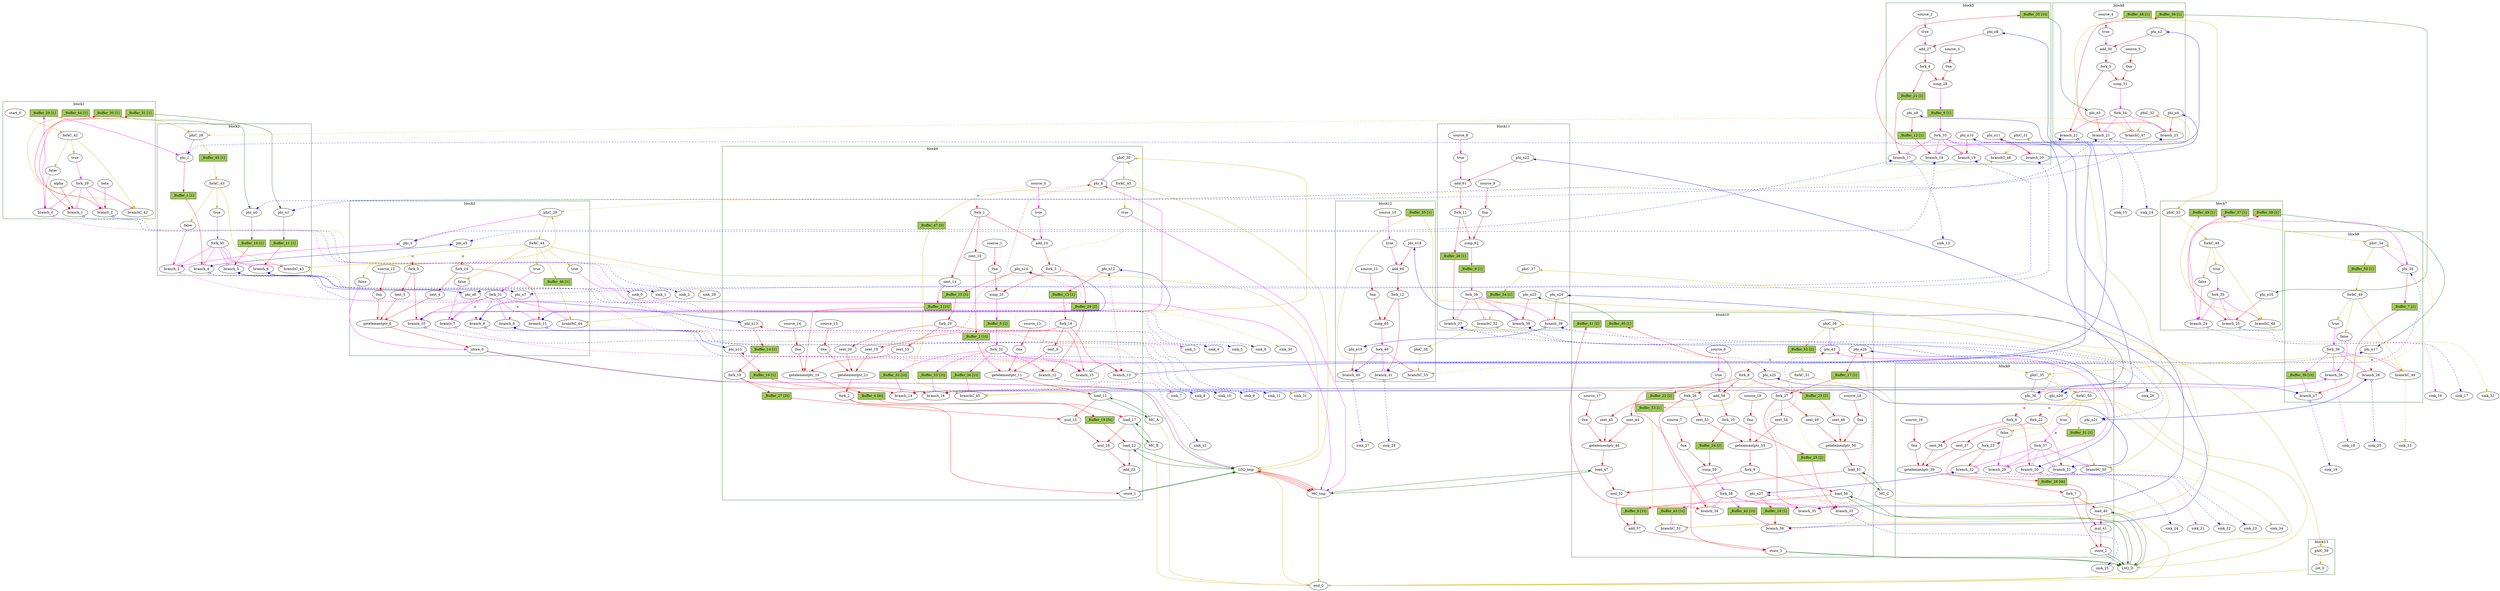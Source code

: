 // Number of blocks: 350
// Number of channels: 539
Digraph G {

  // Blocks
subgraph cluster_1 {
color = "darkgreen"
label = "block1"
  alpha [type=Entry, in="in1:32", out="out1:32", bbID = 1,  shape=oval];
  beta [type=Entry, in="in1:32", out="out1:32", bbID = 1,  shape=oval];
  brCst_block1 [type=Constant, in="in1:1", out="out1:1", bbID = 1, value="0x1", label=true,  shape=oval];
  cst_0 [type=Constant, in="in1:1", out="out1:1", bbID = 1, value="0x0", label=false,  shape=oval];
  branch_0 [type=Branch, in="in1:1 in2?:1", out="out1+:1 out2-:1", bbID = 1,  shape=oval];
  branch_1 [type=Branch, in="in1:32 in2?:1", out="out1+:32 out2-:32", bbID = 1,  shape=oval];
  branch_2 [type=Branch, in="in1:32 in2?:1", out="out1+:32 out2-:32", bbID = 1,  shape=oval];
  fork_29 [type=Fork, in="in1:1", out="out1:1 out2:1 out3:1 out4:1", bbID = 1,  shape=oval];
  start_0 [type=Entry, in="in1:0", out="out1:0", bbID = 1,  shape=oval];
  forkC_42 [type=Fork, in="in1:0", out="out1:0 out2:0 out3:0", bbID = 1,  shape=oval];
  branchC_42 [type=Branch, in="in1:0 in2?:1", out="out1+:0 out2-:0", bbID = 1,  shape=oval];
  _Buffer_29 [type=Buffer, in="in1:1", out="out1:1", bbID = 1, slots=1, transparent=false, label="_Buffer_29 [1]",  shape=box, style=filled, fillcolor=darkolivegreen3, height = 0.4];
  _Buffer_30 [type=Buffer, in="in1:32", out="out1:32", bbID = 1, slots=1, transparent=false, label="_Buffer_30 [1]",  shape=box, style=filled, fillcolor=darkolivegreen3, height = 0.4];
  _Buffer_31 [type=Buffer, in="in1:32", out="out1:32", bbID = 1, slots=1, transparent=false, label="_Buffer_31 [1]",  shape=box, style=filled, fillcolor=darkolivegreen3, height = 0.4];
  _Buffer_44 [type=Buffer, in="in1:0", out="out1:0", bbID = 1, slots=1, transparent=false, label="_Buffer_44 [1]",  shape=box, style=filled, fillcolor=darkolivegreen3, height = 0.4];
}
subgraph cluster_2 {
color = "darkgreen"
label = "block2"
  phi_1 [type=Mux, in="in1?:1 in2:4 in3:4", out="out1:4", delay=0.366, bbID = 2,  shape=oval];
  brCst_block2 [type=Constant, in="in1:1", out="out1:1", bbID = 2, value="0x1", label=true,  shape=oval];
  cst_1 [type=Constant, in="in1:1", out="out1:1", bbID = 2, value="0x0", label=false,  shape=oval];
  phi_n0 [type=Merge, in="in1:32 in2:32", out="out1:32", delay=0.366, bbID = 2,  shape=oval];
  phi_n1 [type=Merge, in="in1:32 in2:32", out="out1:32", delay=0.366, bbID = 2,  shape=oval];
  branch_3 [type=Branch, in="in1:1 in2?:1", out="out1+:1 out2-:1", bbID = 2,  shape=oval];
  branch_4 [type=Branch, in="in1:4 in2?:1", out="out1+:4 out2-:4", bbID = 2,  shape=oval];
  branch_5 [type=Branch, in="in1:32 in2?:1", out="out1+:32 out2-:32", bbID = 2,  shape=oval];
  branch_6 [type=Branch, in="in1:32 in2?:1", out="out1+:32 out2-:32", bbID = 2,  shape=oval];
  fork_30 [type=Fork, in="in1:1", out="out1:1 out2:1 out3:1 out4:1 out5:1", bbID = 2,  shape=oval];
  phiC_28 [type=CntrlMerge, in="in1:0 in2:0", out="out1:0 out2?:1", delay=0.166, bbID = 2,  shape=oval];
  forkC_43 [type=Fork, in="in1:0", out="out1:0 out2:0 out3:0", bbID = 2,  shape=oval];
  branchC_43 [type=Branch, in="in1:0 in2?:1", out="out1+:0 out2-:0", bbID = 2,  shape=oval];
  _Buffer_1 [type=Buffer, in="in1:4", out="out1:4", bbID = 2, slots=1, transparent=false, label="_Buffer_1 [1]",  shape=box, style=filled, fillcolor=darkolivegreen3, height = 0.4];
  _Buffer_10 [type=Buffer, in="in1:32", out="out1:32", bbID = 2, slots=1, transparent=false, label="_Buffer_10 [1]",  shape=box, style=filled, fillcolor=darkolivegreen3, height = 0.4];
  _Buffer_11 [type=Buffer, in="in1:32", out="out1:32", bbID = 2, slots=1, transparent=false, label="_Buffer_11 [1]",  shape=box, style=filled, fillcolor=darkolivegreen3, height = 0.4];
  _Buffer_45 [type=Buffer, in="in1:0", out="out1:0", bbID = 2, slots=1, transparent=false, label="_Buffer_45 [1]",  shape=box, style=filled, fillcolor=darkolivegreen3, height = 0.4];
}
subgraph cluster_3 {
color = "darkgreen"
label = "block3"
  phi_3 [type=Mux, in="in1?:1 in2:4 in3:4", out="out1:4", delay=0.366, bbID = 3,  shape=oval];
  zext_4 [type=Operator, in="in1:4", out="out1:4", op = "zext_op", bbID = 3,  shape=oval];
  zext_5 [type=Operator, in="in1:4", out="out1:4", op = "zext_op", bbID = 3,  shape=oval];
  getelementptr_6 [type=Operator, in="in1:32 in2:32 in3:32", out="out1:32", op = "getelementptr_op", delay=2.966, constants=1, bbID = 3,  shape=oval];
  cst_2 [type=Constant, in="in1:1", out="out1:1", bbID = 3, value="0x0", label=false,  shape=oval];
  store_0 [type=Operator, in="in1:1 in2:32", out="out1:1 out2:32", op = "lsq_store_op", bbID = 3, portID = 0, offset = 0,  shape=oval];
  brCst_block3 [type=Constant, in="in1:1", out="out1:1", bbID = 3, value="0x1", label=true,  shape=oval];
  cst_3 [type=Constant, in="in1:1", out="out1:1", bbID = 3, value="0x0", label=false,  shape=oval];
  cst_19 [type=Constant, in="in1:4", out="out1:4", bbID = 3, value="0xa", label="0xa",  shape=oval];
  phi_n5 [type=Merge, in="in1:4 in2:4", out="out1:4", delay=0.366, bbID = 3,  shape=oval];
  phi_n6 [type=Merge, in="in1:32 in2:32", out="out1:32", delay=0.366, bbID = 3,  shape=oval];
  phi_n7 [type=Merge, in="in1:32 in2:32", out="out1:32", delay=0.366, bbID = 3,  shape=oval];
  fork_0 [type=Fork, in="in1:4", out="out1:4 out2:4", bbID = 3,  shape=oval];
  fork_14 [type=Fork, in="in1:4", out="out1:4 out2:4", bbID = 3,  shape=oval];
  branch_7 [type=Branch, in="in1:1 in2?:1", out="out1+:1 out2-:1", bbID = 3,  shape=oval];
  branch_8 [type=Branch, in="in1:32 in2?:1", out="out1+:32 out2-:32", bbID = 3,  shape=oval];
  branch_9 [type=Branch, in="in1:32 in2?:1", out="out1+:32 out2-:32", bbID = 3,  shape=oval];
  branch_10 [type=Branch, in="in1:4 in2?:1", out="out1+:4 out2-:4", bbID = 3,  shape=oval];
  branch_11 [type=Branch, in="in1:4 in2?:1", out="out1+:4 out2-:4", bbID = 3,  shape=oval];
  fork_31 [type=Fork, in="in1:1", out="out1:1 out2:1 out3:1 out4:1 out5:1 out6:1", bbID = 3,  shape=oval];
  cst_27 [type=Constant, in="in1:1", out="out1:1", bbID = 3, value="0x1", label=true,  shape=oval];
  phiC_29 [type=CntrlMerge, in="in1:0 in2:0", out="out1:0 out2?:1", delay=0.166, bbID = 3,  shape=oval];
  forkC_44 [type=Fork, in="in1:0", out="out1:0 out2:0 out3:0 out4:0 out5:0 out6:0", bbID = 3,  shape=oval];
  branchC_44 [type=Branch, in="in1:0 in2?:1", out="out1+:0 out2-:0", bbID = 3,  shape=oval];
  source_12 [type=Source, out="out1:4", bbID = 3,  shape=oval];
  _Buffer_46 [type=Buffer, in="in1:0", out="out1:0", bbID = 3, slots=1, transparent=false, label="_Buffer_46 [1]",  shape=box, style=filled, fillcolor=darkolivegreen3, height = 0.4];
}
subgraph cluster_4 {
color = "darkgreen"
label = "block4"
  phi_8 [type=Mux, in="in1?:1 in2:4 in3:4", out="out1:4", delay=0.366, bbID = 4,  shape=oval];
  zext_9 [type=Operator, in="in1:4", out="out1:4", op = "zext_op", bbID = 4, retimingDiff=1,  shape=oval];
  zext_10 [type=Operator, in="in1:4", out="out1:4", op = "zext_op", bbID = 4,  shape=oval];
  getelementptr_11 [type=Operator, in="in1:32 in2:32 in3:32", out="out1:32", op = "getelementptr_op", delay=2.966, constants=1, bbID = 4, retimingDiff=1,  shape=oval];
  load_12 [type=Operator, in="in1:32 in2:32", out="out1:32 out2:32", op = "mc_load_op", latency=2, bbID = 4, portID = 0, offset = 0, retimingDiff=2,  shape=oval];
  mul_13 [type=Operator, in="in1:32 in2:32", out="out1:32", op = "mul_op", latency=4, bbID = 4, retimingDiff=4,  shape=oval];
  zext_14 [type=Operator, in="in1:4", out="out1:4", op = "zext_op", bbID = 4,  shape=oval];
  zext_15 [type=Operator, in="in1:4", out="out1:4", op = "zext_op", bbID = 4, retimingDiff=1,  shape=oval];
  getelementptr_16 [type=Operator, in="in1:32 in2:32 in3:32", out="out1:32", op = "getelementptr_op", delay=2.966, constants=1, bbID = 4, retimingDiff=1,  shape=oval];
  load_17 [type=Operator, in="in1:32 in2:32", out="out1:32 out2:32", op = "mc_load_op", latency=2, bbID = 4, portID = 0, offset = 0, retimingDiff=2,  shape=oval];
  mul_18 [type=Operator, in="in1:32 in2:32", out="out1:32", op = "mul_op", latency=4, bbID = 4, retimingDiff=4,  shape=oval];
  zext_19 [type=Operator, in="in1:4", out="out1:4", op = "zext_op", bbID = 4, retimingDiff=1,  shape=oval];
  zext_20 [type=Operator, in="in1:4", out="out1:4", op = "zext_op", bbID = 4, retimingDiff=1,  shape=oval];
  getelementptr_21 [type=Operator, in="in1:32 in2:32 in3:32", out="out1:32", op = "getelementptr_op", delay=2.966, constants=1, bbID = 4, retimingDiff=1,  shape=oval];
  load_22 [type=Operator, in="in1:32 in2:32", out="out1:32 out2:32", op = "lsq_load_op", latency=5, bbID = 4, portID = 0, offset = 0, retimingDiff=5,  shape=oval];
  add_23 [type=Operator, in="in1:32 in2:32", out="out1:32", op = "add_op", delay=1.693, bbID = 4, retimingDiff=11,  shape=oval];
  store_1 [type=Operator, in="in1:32 in2:32", out="out1:32 out2:32", op = "lsq_store_op", bbID = 4, portID = 1, offset = 0,  shape=oval];
  cst_4 [type=Constant, in="in1:1", out="out1:1", bbID = 4, value="0x1", label=true,  shape=oval];
  add_24 [type=Operator, in="in1:4 in2:4", out="out1:4", op = "add_op", delay=1.693, bbID = 4,  shape=oval];
  cst_5 [type=Constant, in="in1:4", out="out1:4", bbID = 4, value="0xa", label="0xa",  shape=oval];
  icmp_25 [type=Operator, in="in1:4 in2:4", out="out1:1", op = "icmp_ult_op", delay=1.53, bbID = 4,  shape=oval];
  cst_20 [type=Constant, in="in1:4", out="out1:4", bbID = 4, value="0xa", label="0xa", retimingDiff=1,  shape=oval];
  cst_21 [type=Constant, in="in1:4", out="out1:4", bbID = 4, value="0xa", label="0xa", retimingDiff=1,  shape=oval];
  cst_22 [type=Constant, in="in1:4", out="out1:4", bbID = 4, value="0xa", label="0xa", retimingDiff=1,  shape=oval];
  phi_n12 [type=Merge, in="in1:4 in2:4", out="out1:4", delay=0.366, bbID = 4,  shape=oval];
  phi_n13 [type=Merge, in="in1:32 in2:32", out="out1:32", delay=0.366, bbID = 4,  shape=oval];
  phi_n14 [type=Merge, in="in1:4 in2:4", out="out1:4", delay=0.366, bbID = 4,  shape=oval];
  phi_n15 [type=Merge, in="in1:32 in2:32", out="out1:32", delay=0.366, bbID = 4,  shape=oval];
  fork_1 [type=Fork, in="in1:4", out="out1:4 out2:4 out3:4", bbID = 4,  shape=oval];
  fork_2 [type=Fork, in="in1:32", out="out1:32 out2:32", bbID = 4, retimingDiff=1,  shape=oval];
  fork_3 [type=Fork, in="in1:4", out="out1:4 out2:4", bbID = 4,  shape=oval];
  fork_18 [type=Fork, in="in1:4", out="out1:4 out2:4 out3:4", bbID = 4, retimingDiff=1,  shape=oval];
  fork_19 [type=Fork, in="in1:32", out="out1:32 out2:32", bbID = 4, retimingDiff=1,  shape=oval];
  fork_20 [type=Fork, in="in1:4", out="out1:4 out2:4 out3:4", bbID = 4, retimingDiff=1,  shape=oval];
  branch_12 [type=Branch, in="in1:4 in2?:1", out="out1+:4 out2-:4", bbID = 4, retimingDiff=1,  shape=oval];
  branch_13 [type=Branch, in="in1:4 in2?:1", out="out1+:4 out2-:4", bbID = 4, retimingDiff=1,  shape=oval];
  branch_14 [type=Branch, in="in1:32 in2?:1", out="out1+:32 out2-:32", bbID = 4, retimingDiff=1,  shape=oval];
  branch_15 [type=Branch, in="in1:4 in2?:1", out="out1+:4 out2-:4", bbID = 4, retimingDiff=1,  shape=oval];
  branch_16 [type=Branch, in="in1:32 in2?:1", out="out1+:32 out2-:32", bbID = 4, retimingDiff=1,  shape=oval];
  fork_32 [type=Fork, in="in1:1", out="out1:1 out2:1 out3:1 out4:1 out5:1 out6:1", bbID = 4, retimingDiff=1,  shape=oval];
  cst_28 [type=Constant, in="in1:1", out="out1:1", bbID = 4, value="0x1", label=true,  shape=oval];
  phiC_30 [type=CntrlMerge, in="in1:0 in2:0", out="out1:0 out2?:1", delay=0.166, bbID = 4,  shape=oval];
  forkC_45 [type=Fork, in="in1:0", out="out1:0 out2:0 out3:0", bbID = 4,  shape=oval];
  branchC_45 [type=Branch, in="in1:0 in2?:1", out="out1+:0 out2-:0", bbID = 4, retimingDiff=1,  shape=oval];
  source_0 [type=Source, out="out1:1", bbID = 4,  shape=oval];
  source_1 [type=Source, out="out1:4", bbID = 4,  shape=oval];
  source_13 [type=Source, out="out1:4", bbID = 4, retimingDiff=1,  shape=oval];
  source_14 [type=Source, out="out1:4", bbID = 4, retimingDiff=1,  shape=oval];
  source_15 [type=Source, out="out1:4", bbID = 4, retimingDiff=1,  shape=oval];
  _Buffer_2 [type=Buffer, in="in1:4", out="out1:4", bbID = 4, slots=1, transparent=true, label="_Buffer_2 [1t]",  shape=box, style=filled, fillcolor=darkolivegreen3, height = 0.4];
  _Buffer_3 [type=Buffer, in="in1:4", out="out1:4", bbID = 4, slots=1, transparent=true, label="_Buffer_3 [1t]",  shape=box, style=filled, fillcolor=darkolivegreen3, height = 0.4];
  _Buffer_4 [type=Buffer, in="in1:32", out="out1:32", bbID = 4, slots=4, transparent=true, label="_Buffer_4 [4t]",  shape=box, style=filled, fillcolor=darkolivegreen3, height = 0.4];
  _Buffer_5 [type=Buffer, in="in1:1", out="out1:1", bbID = 4, slots=2, transparent=false, label="_Buffer_5 [2]",  shape=box, style=filled, fillcolor=darkolivegreen3, height = 0.4];
  _Buffer_13 [type=Buffer, in="in1:4", out="out1:4", bbID = 4, slots=1, transparent=false, label="_Buffer_13 [1]",  shape=box, style=filled, fillcolor=darkolivegreen3, height = 0.4];
  _Buffer_14 [type=Buffer, in="in1:32", out="out1:32", bbID = 4, slots=1, transparent=false, label="_Buffer_14 [1]",  shape=box, style=filled, fillcolor=darkolivegreen3, height = 0.4];
  _Buffer_15 [type=Buffer, in="in1:4", out="out1:4", bbID = 4, slots=1, transparent=false, label="_Buffer_15 [1]",  shape=box, style=filled, fillcolor=darkolivegreen3, height = 0.4];
  _Buffer_16 [type=Buffer, in="in1:32", out="out1:32", bbID = 4, slots=1, transparent=false, label="_Buffer_16 [1]",  shape=box, style=filled, fillcolor=darkolivegreen3, height = 0.4];
  _Buffer_19 [type=Buffer, in="in1:32", out="out1:32", bbID = 4, slots=5, transparent=true, label="_Buffer_19 [5t]",  shape=box, style=filled, fillcolor=darkolivegreen3, height = 0.4];
  _Buffer_20 [type=Buffer, in="in1:4", out="out1:4", bbID = 4, slots=2, transparent=false, label="_Buffer_20 [2]",  shape=box, style=filled, fillcolor=darkolivegreen3, height = 0.4];
  _Buffer_27 [type=Buffer, in="in1:32", out="out1:32", bbID = 4, slots=2, transparent=true, label="_Buffer_27 [2t]",  shape=box, style=filled, fillcolor=darkolivegreen3, height = 0.4];
  _Buffer_32 [type=Buffer, in="in1:1", out="out1:1", bbID = 4, slots=1, transparent=true, label="_Buffer_32 [1t]",  shape=box, style=filled, fillcolor=darkolivegreen3, height = 0.4];
  _Buffer_33 [type=Buffer, in="in1:1", out="out1:1", bbID = 4, slots=1, transparent=true, label="_Buffer_33 [1t]",  shape=box, style=filled, fillcolor=darkolivegreen3, height = 0.4];
  _Buffer_34 [type=Buffer, in="in1:1", out="out1:1", bbID = 4, slots=1, transparent=true, label="_Buffer_34 [1t]",  shape=box, style=filled, fillcolor=darkolivegreen3, height = 0.4];
  _Buffer_47 [type=Buffer, in="in1:0", out="out1:0", bbID = 4, slots=2, transparent=false, label="_Buffer_47 [2]",  shape=box, style=filled, fillcolor=darkolivegreen3, height = 0.4];
}
subgraph cluster_5 {
color = "darkgreen"
label = "block5"
  cst_6 [type=Constant, in="in1:1", out="out1:1", bbID = 5, value="0x1", label=true,  shape=oval];
  add_27 [type=Operator, in="in1:4 in2:4", out="out1:4", op = "add_op", delay=1.693, bbID = 5,  shape=oval];
  cst_7 [type=Constant, in="in1:4", out="out1:4", bbID = 5, value="0xa", label="0xa",  shape=oval];
  icmp_28 [type=Operator, in="in1:4 in2:4", out="out1:1", op = "icmp_ult_op", delay=1.53, bbID = 5,  shape=oval];
  phi_n8 [type=Merge, in="in1:4", out="out1:4", bbID = 5,  shape=oval];
  phi_n9 [type=Merge, in="in1:4", out="out1:4", bbID = 5,  shape=oval];
  phi_n10 [type=Merge, in="in1:32", out="out1:32", bbID = 5,  shape=oval];
  phi_n11 [type=Merge, in="in1:32", out="out1:32", bbID = 5,  shape=oval];
  fork_4 [type=Fork, in="in1:4", out="out1:4 out2:4", bbID = 5,  shape=oval];
  branch_17 [type=Branch, in="in1:4 in2?:1", out="out1+:4 out2-:4", bbID = 5,  shape=oval];
  branch_18 [type=Branch, in="in1:4 in2?:1", out="out1+:4 out2-:4", bbID = 5,  shape=oval];
  branch_19 [type=Branch, in="in1:32 in2?:1", out="out1+:32 out2-:32", bbID = 5,  shape=oval];
  branch_20 [type=Branch, in="in1:32 in2?:1", out="out1+:32 out2-:32", bbID = 5,  shape=oval];
  fork_33 [type=Fork, in="in1:1", out="out1:1 out2:1 out3:1 out4:1 out5:1", bbID = 5,  shape=oval];
  phiC_31 [type=Merge, in="in1:0", out="out1:0", delay=0.166, bbID = 5,  shape=oval];
  branchC_46 [type=Branch, in="in1:0 in2?:1", out="out1+:0 out2-:0", bbID = 5,  shape=oval];
  source_2 [type=Source, out="out1:1", bbID = 5,  shape=oval];
  source_3 [type=Source, out="out1:4", bbID = 5,  shape=oval];
  _Buffer_6 [type=Buffer, in="in1:1", out="out1:1", bbID = 5, slots=1, transparent=false, label="_Buffer_6 [1]",  shape=box, style=filled, fillcolor=darkolivegreen3, height = 0.4];
  _Buffer_12 [type=Buffer, in="in1:4", out="out1:4", bbID = 5, slots=1, transparent=false, label="_Buffer_12 [1]",  shape=box, style=filled, fillcolor=darkolivegreen3, height = 0.4];
  _Buffer_21 [type=Buffer, in="in1:4", out="out1:4", bbID = 5, slots=1, transparent=false, label="_Buffer_21 [1]",  shape=box, style=filled, fillcolor=darkolivegreen3, height = 0.4];
  _Buffer_35 [type=Buffer, in="in1:32", out="out1:32", bbID = 5, slots=1, transparent=true, label="_Buffer_35 [1t]",  shape=box, style=filled, fillcolor=darkolivegreen3, height = 0.4];
}
subgraph cluster_6 {
color = "darkgreen"
label = "block6"
  cst_8 [type=Constant, in="in1:1", out="out1:1", bbID = 6, value="0x1", label=true,  shape=oval];
  add_30 [type=Operator, in="in1:4 in2:4", out="out1:4", op = "add_op", delay=1.693, bbID = 6,  shape=oval];
  cst_9 [type=Constant, in="in1:4", out="out1:4", bbID = 6, value="0xa", label="0xa",  shape=oval];
  icmp_31 [type=Operator, in="in1:4 in2:4", out="out1:1", op = "icmp_ult_op", delay=1.53, bbID = 6,  shape=oval];
  phi_n2 [type=Merge, in="in1:4", out="out1:4", bbID = 6,  shape=oval];
  phi_n3 [type=Merge, in="in1:32", out="out1:32", bbID = 6,  shape=oval];
  phi_n4 [type=Merge, in="in1:32", out="out1:32", bbID = 6,  shape=oval];
  fork_5 [type=Fork, in="in1:4", out="out1:4 out2:4", bbID = 6,  shape=oval];
  branch_21 [type=Branch, in="in1:32 in2?:1", out="out1+:32 out2-:32", bbID = 6,  shape=oval];
  branch_22 [type=Branch, in="in1:4 in2?:1", out="out1+:4 out2-:4", bbID = 6,  shape=oval];
  branch_23 [type=Branch, in="in1:32 in2?:1", out="out1+:32 out2-:32", bbID = 6,  shape=oval];
  fork_34 [type=Fork, in="in1:1", out="out1:1 out2:1 out3:1 out4:1", bbID = 6,  shape=oval];
  phiC_32 [type=Merge, in="in1:0", out="out1:0", delay=0.166, bbID = 6,  shape=oval];
  branchC_47 [type=Branch, in="in1:0 in2?:1", out="out1+:0 out2-:0", bbID = 6,  shape=oval];
  source_4 [type=Source, out="out1:1", bbID = 6,  shape=oval];
  source_5 [type=Source, out="out1:4", bbID = 6,  shape=oval];
  _Buffer_36 [type=Buffer, in="in1:32", out="out1:32", bbID = 6, slots=1, transparent=false, label="_Buffer_36 [1]",  shape=box, style=filled, fillcolor=darkolivegreen3, height = 0.4];
  _Buffer_48 [type=Buffer, in="in1:0", out="out1:0", bbID = 6, slots=1, transparent=false, label="_Buffer_48 [1]",  shape=box, style=filled, fillcolor=darkolivegreen3, height = 0.4];
}
subgraph cluster_7 {
color = "darkgreen"
label = "block7"
  brCst_block7 [type=Constant, in="in1:1", out="out1:1", bbID = 7, value="0x1", label=true,  shape=oval];
  cst_10 [type=Constant, in="in1:1", out="out1:1", bbID = 7, value="0x0", label=false,  shape=oval];
  phi_n16 [type=Merge, in="in1:32", out="out1:32", bbID = 7,  shape=oval];
  branch_24 [type=Branch, in="in1:1 in2?:1", out="out1+:1 out2-:1", bbID = 7,  shape=oval];
  branch_25 [type=Branch, in="in1:32 in2?:1", out="out1+:32 out2-:32", bbID = 7,  shape=oval];
  fork_35 [type=Fork, in="in1:1", out="out1:1 out2:1 out3:1", bbID = 7,  shape=oval];
  phiC_33 [type=Merge, in="in1:0", out="out1:0", delay=0.166, bbID = 7,  shape=oval];
  forkC_48 [type=Fork, in="in1:0", out="out1:0 out2:0 out3:0", bbID = 7,  shape=oval];
  branchC_48 [type=Branch, in="in1:0 in2?:1", out="out1+:0 out2-:0", bbID = 7,  shape=oval];
  _Buffer_37 [type=Buffer, in="in1:1", out="out1:1", bbID = 7, slots=1, transparent=false, label="_Buffer_37 [1]",  shape=box, style=filled, fillcolor=darkolivegreen3, height = 0.4];
  _Buffer_38 [type=Buffer, in="in1:32", out="out1:32", bbID = 7, slots=1, transparent=false, label="_Buffer_38 [1]",  shape=box, style=filled, fillcolor=darkolivegreen3, height = 0.4];
  _Buffer_49 [type=Buffer, in="in1:0", out="out1:0", bbID = 7, slots=1, transparent=false, label="_Buffer_49 [1]",  shape=box, style=filled, fillcolor=darkolivegreen3, height = 0.4];
}
subgraph cluster_8 {
color = "darkgreen"
label = "block8"
  phi_34 [type=Mux, in="in1?:1 in2:4 in3:4", out="out1:4", delay=0.366, bbID = 8,  shape=oval];
  brCst_block8 [type=Constant, in="in1:1", out="out1:1", bbID = 8, value="0x1", label=true,  shape=oval];
  cst_11 [type=Constant, in="in1:1", out="out1:1", bbID = 8, value="0x0", label=false,  shape=oval];
  phi_n17 [type=Merge, in="in1:32 in2:32", out="out1:32", delay=0.366, bbID = 8,  shape=oval];
  branch_26 [type=Branch, in="in1:1 in2?:1", out="out1+:1 out2-:1", bbID = 8,  shape=oval];
  branch_27 [type=Branch, in="in1:4 in2?:1", out="out1+:4 out2-:4", bbID = 8,  shape=oval];
  branch_28 [type=Branch, in="in1:32 in2?:1", out="out1+:32 out2-:32", bbID = 8,  shape=oval];
  fork_36 [type=Fork, in="in1:1", out="out1:1 out2:1 out3:1 out4:1", bbID = 8,  shape=oval];
  phiC_34 [type=CntrlMerge, in="in1:0 in2:0", out="out1:0 out2?:1", delay=0.166, bbID = 8,  shape=oval];
  forkC_49 [type=Fork, in="in1:0", out="out1:0 out2:0 out3:0", bbID = 8,  shape=oval];
  branchC_49 [type=Branch, in="in1:0 in2?:1", out="out1+:0 out2-:0", bbID = 8,  shape=oval];
  _Buffer_7 [type=Buffer, in="in1:4", out="out1:4", bbID = 8, slots=1, transparent=false, label="_Buffer_7 [1]",  shape=box, style=filled, fillcolor=darkolivegreen3, height = 0.4];
  _Buffer_39 [type=Buffer, in="in1:1", out="out1:1", bbID = 8, slots=1, transparent=true, label="_Buffer_39 [1t]",  shape=box, style=filled, fillcolor=darkolivegreen3, height = 0.4];
  _Buffer_50 [type=Buffer, in="in1:0", out="out1:0", bbID = 8, slots=1, transparent=false, label="_Buffer_50 [1]",  shape=box, style=filled, fillcolor=darkolivegreen3, height = 0.4];
}
subgraph cluster_9 {
color = "darkgreen"
label = "block9"
  phi_36 [type=Mux, in="in1?:1 in2:4 in3:4", out="out1:4", delay=0.366, bbID = 9,  shape=oval];
  zext_37 [type=Operator, in="in1:4", out="out1:4", op = "zext_op", bbID = 9,  shape=oval];
  zext_38 [type=Operator, in="in1:4", out="out1:4", op = "zext_op", bbID = 9,  shape=oval];
  getelementptr_39 [type=Operator, in="in1:32 in2:32 in3:32", out="out1:32", op = "getelementptr_op", delay=2.966, constants=1, bbID = 9,  shape=oval];
  load_40 [type=Operator, in="in1:32 in2:32", out="out1:32 out2:32", op = "lsq_load_op", latency=5, bbID = 9, portID = 0, offset = 0,  shape=oval];
  mul_41 [type=Operator, in="in1:32 in2:32", out="out1:32", op = "mul_op", latency=4, bbID = 9,  shape=oval];
  store_2 [type=Operator, in="in1:32 in2:32", out="out1:32 out2:32", op = "lsq_store_op", bbID = 9, portID = 0, offset = 0,  shape=oval];
  brCst_block9 [type=Constant, in="in1:1", out="out1:1", bbID = 9, value="0x1", label=true,  shape=oval];
  cst_12 [type=Constant, in="in1:1", out="out1:1", bbID = 9, value="0x0", label=false,  shape=oval];
  cst_23 [type=Constant, in="in1:4", out="out1:4", bbID = 9, value="0xa", label="0xa",  shape=oval];
  phi_n20 [type=Merge, in="in1:4 in2:4", out="out1:4", delay=0.366, bbID = 9,  shape=oval];
  phi_n21 [type=Merge, in="in1:32 in2:32", out="out1:32", delay=0.366, bbID = 9,  shape=oval];
  fork_6 [type=Fork, in="in1:4", out="out1:4 out2:4", bbID = 9,  shape=oval];
  fork_7 [type=Fork, in="in1:32", out="out1:32 out2:32", bbID = 9,  shape=oval];
  fork_22 [type=Fork, in="in1:4", out="out1:4 out2:4", bbID = 9,  shape=oval];
  fork_23 [type=Fork, in="in1:32", out="out1:32 out2:32", bbID = 9,  shape=oval];
  branch_29 [type=Branch, in="in1:1 in2?:1", out="out1+:1 out2-:1", bbID = 9,  shape=oval];
  branch_30 [type=Branch, in="in1:4 in2?:1", out="out1+:4 out2-:4", bbID = 9,  shape=oval];
  branch_31 [type=Branch, in="in1:4 in2?:1", out="out1+:4 out2-:4", bbID = 9,  shape=oval];
  branch_32 [type=Branch, in="in1:32 in2?:1", out="out1+:32 out2-:32", bbID = 9,  shape=oval];
  fork_37 [type=Fork, in="in1:1", out="out1:1 out2:1 out3:1 out4:1 out5:1", bbID = 9,  shape=oval];
  phiC_35 [type=CntrlMerge, in="in1:0 in2:0", out="out1:0 out2?:1", delay=0.166, bbID = 9,  shape=oval];
  forkC_50 [type=Fork, in="in1:0", out="out1:0 out2:0 out3:0 out4:0", bbID = 9,  shape=oval];
  branchC_50 [type=Branch, in="in1:0 in2?:1", out="out1+:0 out2-:0", bbID = 9,  shape=oval];
  source_16 [type=Source, out="out1:4", bbID = 9,  shape=oval];
  _Buffer_28 [type=Buffer, in="in1:32", out="out1:32", bbID = 9, slots=6, transparent=true, label="_Buffer_28 [6t]",  shape=box, style=filled, fillcolor=darkolivegreen3, height = 0.4];
  _Buffer_51 [type=Buffer, in="in1:0", out="out1:0", bbID = 9, slots=1, transparent=false, label="_Buffer_51 [1]",  shape=box, style=filled, fillcolor=darkolivegreen3, height = 0.4];
}
subgraph cluster_10 {
color = "darkgreen"
label = "block10"
  phi_43 [type=Mux, in="in1?:1 in2:4 in3:4", out="out1:4", delay=0.366, bbID = 10,  shape=oval];
  zext_44 [type=Operator, in="in1:4", out="out1:4", op = "zext_op", bbID = 10,  shape=oval];
  zext_45 [type=Operator, in="in1:4", out="out1:4", op = "zext_op", bbID = 10,  shape=oval];
  getelementptr_46 [type=Operator, in="in1:32 in2:32 in3:32", out="out1:32", op = "getelementptr_op", delay=2.966, constants=1, bbID = 10,  shape=oval];
  load_47 [type=Operator, in="in1:32 in2:32", out="out1:32 out2:32", op = "mc_load_op", latency=2, bbID = 10, portID = 0, offset = 0,  shape=oval];
  zext_48 [type=Operator, in="in1:4", out="out1:4", op = "zext_op", bbID = 10,  shape=oval];
  zext_49 [type=Operator, in="in1:4", out="out1:4", op = "zext_op", bbID = 10,  shape=oval];
  getelementptr_50 [type=Operator, in="in1:32 in2:32 in3:32", out="out1:32", op = "getelementptr_op", delay=2.966, constants=1, bbID = 10,  shape=oval];
  load_51 [type=Operator, in="in1:32 in2:32", out="out1:32 out2:32", op = "mc_load_op", latency=2, bbID = 10, portID = 0, offset = 0,  shape=oval];
  mul_52 [type=Operator, in="in1:32 in2:32", out="out1:32", op = "mul_op", latency=4, bbID = 10,  shape=oval];
  zext_53 [type=Operator, in="in1:4", out="out1:4", op = "zext_op", bbID = 10,  shape=oval];
  zext_54 [type=Operator, in="in1:4", out="out1:4", op = "zext_op", bbID = 10,  shape=oval];
  getelementptr_55 [type=Operator, in="in1:32 in2:32 in3:32", out="out1:32", op = "getelementptr_op", delay=2.966, constants=1, bbID = 10,  shape=oval];
  load_56 [type=Operator, in="in1:32 in2:32", out="out1:32 out2:32", op = "lsq_load_op", latency=5, bbID = 10, portID = 1, offset = 0,  shape=oval];
  add_57 [type=Operator, in="in1:32 in2:32", out="out1:32", op = "add_op", delay=1.693, bbID = 10,  shape=oval];
  store_3 [type=Operator, in="in1:32 in2:32", out="out1:32 out2:32", op = "lsq_store_op", bbID = 10, portID = 1, offset = 0,  shape=oval];
  cst_13 [type=Constant, in="in1:1", out="out1:1", bbID = 10, value="0x1", label=true,  shape=oval];
  add_58 [type=Operator, in="in1:4 in2:4", out="out1:4", op = "add_op", delay=1.693, bbID = 10,  shape=oval];
  cst_14 [type=Constant, in="in1:4", out="out1:4", bbID = 10, value="0xa", label="0xa",  shape=oval];
  icmp_59 [type=Operator, in="in1:4 in2:4", out="out1:1", op = "icmp_ult_op", delay=1.53, bbID = 10,  shape=oval];
  cst_24 [type=Constant, in="in1:4", out="out1:4", bbID = 10, value="0xa", label="0xa",  shape=oval];
  cst_25 [type=Constant, in="in1:4", out="out1:4", bbID = 10, value="0xa", label="0xa",  shape=oval];
  cst_26 [type=Constant, in="in1:4", out="out1:4", bbID = 10, value="0xa", label="0xa",  shape=oval];
  phi_n25 [type=Merge, in="in1:4 in2:4", out="out1:4", delay=0.366, bbID = 10,  shape=oval];
  phi_n26 [type=Merge, in="in1:4 in2:4", out="out1:4", delay=0.366, bbID = 10,  shape=oval];
  phi_n27 [type=Merge, in="in1:32 in2:32", out="out1:32", delay=0.366, bbID = 10,  shape=oval];
  fork_8 [type=Fork, in="in1:4", out="out1:4 out2:4 out3:4", bbID = 10,  shape=oval];
  fork_9 [type=Fork, in="in1:32", out="out1:32 out2:32", bbID = 10,  shape=oval];
  fork_10 [type=Fork, in="in1:4", out="out1:4 out2:4", bbID = 10,  shape=oval];
  fork_26 [type=Fork, in="in1:4", out="out1:4 out2:4 out3:4", bbID = 10,  shape=oval];
  fork_27 [type=Fork, in="in1:4", out="out1:4 out2:4 out3:4", bbID = 10,  shape=oval];
  branch_33 [type=Branch, in="in1:4 in2?:1", out="out1+:4 out2-:4", bbID = 10,  shape=oval];
  branch_34 [type=Branch, in="in1:4 in2?:1", out="out1+:4 out2-:4", bbID = 10,  shape=oval];
  branch_35 [type=Branch, in="in1:4 in2?:1", out="out1+:4 out2-:4", bbID = 10,  shape=oval];
  branch_36 [type=Branch, in="in1:32 in2?:1", out="out1+:32 out2-:32", bbID = 10,  shape=oval];
  fork_38 [type=Fork, in="in1:1", out="out1:1 out2:1 out3:1 out4:1 out5:1", bbID = 10,  shape=oval];
  phiC_36 [type=CntrlMerge, in="in1:0 in2:0", out="out1:0 out2?:1", delay=0.166, bbID = 10,  shape=oval];
  forkC_51 [type=Fork, in="in1:0", out="out1:0 out2:0", bbID = 10,  shape=oval];
  branchC_51 [type=Branch, in="in1:0 in2?:1", out="out1+:0 out2-:0", bbID = 10,  shape=oval];
  source_6 [type=Source, out="out1:1", bbID = 10,  shape=oval];
  source_7 [type=Source, out="out1:4", bbID = 10,  shape=oval];
  source_17 [type=Source, out="out1:4", bbID = 10,  shape=oval];
  source_18 [type=Source, out="out1:4", bbID = 10,  shape=oval];
  source_19 [type=Source, out="out1:4", bbID = 10,  shape=oval];
  _Buffer_8 [type=Buffer, in="in1:32", out="out1:32", bbID = 10, slots=1, transparent=true, label="_Buffer_8 [1t]",  shape=box, style=filled, fillcolor=darkolivegreen3, height = 0.4];
  _Buffer_17 [type=Buffer, in="in1:4", out="out1:4", bbID = 10, slots=1, transparent=false, label="_Buffer_17 [1]",  shape=box, style=filled, fillcolor=darkolivegreen3, height = 0.4];
  _Buffer_18 [type=Buffer, in="in1:32", out="out1:32", bbID = 10, slots=1, transparent=false, label="_Buffer_18 [1]",  shape=box, style=filled, fillcolor=darkolivegreen3, height = 0.4];
  _Buffer_22 [type=Buffer, in="in1:4", out="out1:4", bbID = 10, slots=2, transparent=false, label="_Buffer_22 [2]",  shape=box, style=filled, fillcolor=darkolivegreen3, height = 0.4];
  _Buffer_23 [type=Buffer, in="in1:4", out="out1:4", bbID = 10, slots=2, transparent=false, label="_Buffer_23 [2]",  shape=box, style=filled, fillcolor=darkolivegreen3, height = 0.4];
  _Buffer_24 [type=Buffer, in="in1:4", out="out1:4", bbID = 10, slots=2, transparent=false, label="_Buffer_24 [2]",  shape=box, style=filled, fillcolor=darkolivegreen3, height = 0.4];
  _Buffer_25 [type=Buffer, in="in1:4", out="out1:4", bbID = 10, slots=2, transparent=false, label="_Buffer_25 [2]",  shape=box, style=filled, fillcolor=darkolivegreen3, height = 0.4];
  _Buffer_40 [type=Buffer, in="in1:4", out="out1:4", bbID = 10, slots=1, transparent=false, label="_Buffer_40 [1]",  shape=box, style=filled, fillcolor=darkolivegreen3, height = 0.4];
  _Buffer_41 [type=Buffer, in="in1:4", out="out1:4", bbID = 10, slots=2, transparent=false, label="_Buffer_41 [2]",  shape=box, style=filled, fillcolor=darkolivegreen3, height = 0.4];
  _Buffer_42 [type=Buffer, in="in1:1", out="out1:1", bbID = 10, slots=1, transparent=true, label="_Buffer_42 [1t]",  shape=box, style=filled, fillcolor=darkolivegreen3, height = 0.4];
  _Buffer_43 [type=Buffer, in="in1:1", out="out1:1", bbID = 10, slots=1, transparent=true, label="_Buffer_43 [1t]",  shape=box, style=filled, fillcolor=darkolivegreen3, height = 0.4];
  _Buffer_52 [type=Buffer, in="in1:0", out="out1:0", bbID = 10, slots=2, transparent=false, label="_Buffer_52 [2]",  shape=box, style=filled, fillcolor=darkolivegreen3, height = 0.4];
  _Buffer_53 [type=Buffer, in="in1:0", out="out1:0", bbID = 10, slots=1, transparent=false, label="_Buffer_53 [1]",  shape=box, style=filled, fillcolor=darkolivegreen3, height = 0.4];
}
subgraph cluster_11 {
color = "darkgreen"
label = "block11"
  cst_15 [type=Constant, in="in1:1", out="out1:1", bbID = 11, value="0x1", label=true,  shape=oval];
  add_61 [type=Operator, in="in1:4 in2:4", out="out1:4", op = "add_op", delay=1.693, bbID = 11,  shape=oval];
  cst_16 [type=Constant, in="in1:4", out="out1:4", bbID = 11, value="0xa", label="0xa",  shape=oval];
  icmp_62 [type=Operator, in="in1:4 in2:4", out="out1:1", op = "icmp_ult_op", delay=1.53, bbID = 11,  shape=oval];
  phi_n22 [type=Merge, in="in1:4", out="out1:4", bbID = 11,  shape=oval];
  phi_n23 [type=Merge, in="in1:4", out="out1:4", bbID = 11,  shape=oval];
  phi_n24 [type=Merge, in="in1:32", out="out1:32", bbID = 11,  shape=oval];
  fork_11 [type=Fork, in="in1:4", out="out1:4 out2:4", bbID = 11,  shape=oval];
  branch_37 [type=Branch, in="in1:4 in2?:1", out="out1+:4 out2-:4", bbID = 11,  shape=oval];
  branch_38 [type=Branch, in="in1:4 in2?:1", out="out1+:4 out2-:4", bbID = 11,  shape=oval];
  branch_39 [type=Branch, in="in1:32 in2?:1", out="out1+:32 out2-:32", bbID = 11,  shape=oval];
  fork_39 [type=Fork, in="in1:1", out="out1:1 out2:1 out3:1 out4:1", bbID = 11,  shape=oval];
  phiC_37 [type=Merge, in="in1:0", out="out1:0", delay=0.166, bbID = 11,  shape=oval];
  branchC_52 [type=Branch, in="in1:0 in2?:1", out="out1+:0 out2-:0", bbID = 11,  shape=oval];
  source_8 [type=Source, out="out1:1", bbID = 11,  shape=oval];
  source_9 [type=Source, out="out1:4", bbID = 11,  shape=oval];
  _Buffer_9 [type=Buffer, in="in1:1", out="out1:1", bbID = 11, slots=1, transparent=false, label="_Buffer_9 [1]",  shape=box, style=filled, fillcolor=darkolivegreen3, height = 0.4];
  _Buffer_26 [type=Buffer, in="in1:4", out="out1:4", bbID = 11, slots=1, transparent=false, label="_Buffer_26 [1]",  shape=box, style=filled, fillcolor=darkolivegreen3, height = 0.4];
  _Buffer_54 [type=Buffer, in="in1:0", out="out1:0", bbID = 11, slots=1, transparent=false, label="_Buffer_54 [1]",  shape=box, style=filled, fillcolor=darkolivegreen3, height = 0.4];
}
subgraph cluster_12 {
color = "darkgreen"
label = "block12"
  cst_17 [type=Constant, in="in1:1", out="out1:1", bbID = 12, value="0x1", label=true,  shape=oval];
  add_64 [type=Operator, in="in1:4 in2:4", out="out1:4", op = "add_op", delay=1.693, bbID = 12,  shape=oval];
  cst_18 [type=Constant, in="in1:4", out="out1:4", bbID = 12, value="0xa", label="0xa",  shape=oval];
  icmp_65 [type=Operator, in="in1:4 in2:4", out="out1:1", op = "icmp_ult_op", delay=1.53, bbID = 12,  shape=oval];
  phi_n18 [type=Merge, in="in1:4", out="out1:4", bbID = 12,  shape=oval];
  phi_n19 [type=Merge, in="in1:32", out="out1:32", bbID = 12,  shape=oval];
  fork_12 [type=Fork, in="in1:4", out="out1:4 out2:4", bbID = 12,  shape=oval];
  branch_40 [type=Branch, in="in1:32 in2?:1", out="out1+:32 out2-:32", bbID = 12,  shape=oval];
  branch_41 [type=Branch, in="in1:4 in2?:1", out="out1+:4 out2-:4", bbID = 12,  shape=oval];
  fork_40 [type=Fork, in="in1:1", out="out1:1 out2:1 out3:1", bbID = 12,  shape=oval];
  phiC_38 [type=Merge, in="in1:0", out="out1:0", delay=0.166, bbID = 12,  shape=oval];
  branchC_53 [type=Branch, in="in1:0 in2?:1", out="out1+:0 out2-:0", bbID = 12,  shape=oval];
  source_10 [type=Source, out="out1:1", bbID = 12,  shape=oval];
  source_11 [type=Source, out="out1:4", bbID = 12,  shape=oval];
  _Buffer_55 [type=Buffer, in="in1:0", out="out1:0", bbID = 12, slots=1, transparent=false, label="_Buffer_55 [1]",  shape=box, style=filled, fillcolor=darkolivegreen3, height = 0.4];
}
subgraph cluster_13 {
color = "darkgreen"
label = "block13"
  ret_0 [type=Operator, in="in1:0", out="out1:0", op = "ret_op", bbID = 13,  shape=oval];
  phiC_39 [type=Merge, in="in1:0", out="out1:0", delay=0.166, bbID = 13,  shape=oval];
}
  LSQ_tmp [type=LSQ, in="in1:0*c0 in2:0*c1 in3:32*s0a in4:32*s0d in5:32*l0a in6:32*s1a in7:32*s1d in8:32*x0d", out="out1:32*l0d out2:0*e out3:32*x0a out4:32*y0a out5:32*y0d", bbID = 0, memory = "tmp", bbcount = 2, ldcount = 1, stcount = 2, fifoDepth = 16, numLoads = "{0; 1}", numStores = "{1; 1}", loadOffsets = "{{0;0;0;0;0;0;0;0;0;0;0;0;0;0;0;0};{0;0;0;0;0;0;0;0;0;0;0;0;0;0;0;0}}", storeOffsets = "{{0;0;0;0;0;0;0;0;0;0;0;0;0;0;0;0};{1;0;0;0;0;0;0;0;0;0;0;0;0;0;0;0}}", loadPorts = "{{0;0;0;0;0;0;0;0;0;0;0;0;0;0;0;0};{0;0;0;0;0;0;0;0;0;0;0;0;0;0;0;0}}", storePorts = "{{0;0;0;0;0;0;0;0;0;0;0;0;0;0;0;0};{1;0;0;0;0;0;0;0;0;0;0;0;0;0;0;0}}", ];
  LSQ_D [type=LSQ, in="in1:0*c0 in2:0*c1 in3:32*l0a in4:32*s0a in5:32*s0d in6:32*l1a in7:32*s1a in8:32*s1d", out="out1:32*l0d out2:32*l1d out3:0*e", bbID = 0, memory = "D", bbcount = 2, ldcount = 2, stcount = 2, fifoDepth = 16, numLoads = "{1; 1}", numStores = "{1; 1}", loadOffsets = "{{0;0;0;0;0;0;0;0;0;0;0;0;0;0;0;0};{0;0;0;0;0;0;0;0;0;0;0;0;0;0;0;0}}", storeOffsets = "{{1;0;0;0;0;0;0;0;0;0;0;0;0;0;0;0};{1;0;0;0;0;0;0;0;0;0;0;0;0;0;0;0}}", loadPorts = "{{0;0;0;0;0;0;0;0;0;0;0;0;0;0;0;0};{1;0;0;0;0;0;0;0;0;0;0;0;0;0;0;0}}", storePorts = "{{0;0;0;0;0;0;0;0;0;0;0;0;0;0;0;0};{1;0;0;0;0;0;0;0;0;0;0;0;0;0;0;0}}", ];
  MC_A [type=MC, in="in1:32*l0a", out="out1:32*l0d out2:0*e", bbID = 0, memory = "A", bbcount = 0, ldcount = 1, stcount = 0, ];
  MC_B [type=MC, in="in1:32*l0a", out="out1:32*l0d out2:0*e", bbID = 0, memory = "B", bbcount = 0, ldcount = 1, stcount = 0, ];
  MC_tmp [type=MC, in="in1:32*c0 in2:32*c1 in3:32*l0a in4:32*l1a in5:32*s0a in6:32*s0d", out="out1:32*l0d out2:32*l1d out3:0*e", bbID = 0, memory = "tmp", bbcount = 2, ldcount = 2, stcount = 1, ];
  MC_C [type=MC, in="in1:32*l0a", out="out1:32*l0d out2:0*e", bbID = 0, memory = "C", bbcount = 0, ldcount = 1, stcount = 0, ];
  end_0 [type=Exit, in="in1:0*e in2:0*e in3:0*e in4:0*e in5:0*e in6:0*e in7:0", out="out1:0", bbID = 0,  shape=oval];
  sink_0 [type=Sink, in="in1:1", bbID = 0,  shape=oval];
  sink_1 [type=Sink, in="in1:32", bbID = 0,  shape=oval];
  sink_2 [type=Sink, in="in1:32", bbID = 0,  shape=oval];
  sink_3 [type=Sink, in="in1:1", bbID = 0,  shape=oval];
  sink_4 [type=Sink, in="in1:4", bbID = 0,  shape=oval];
  sink_5 [type=Sink, in="in1:32", bbID = 0,  shape=oval];
  sink_6 [type=Sink, in="in1:32", bbID = 0,  shape=oval];
  sink_7 [type=Sink, in="in1:1", bbID = 0,  shape=oval];
  sink_8 [type=Sink, in="in1:32", bbID = 0,  shape=oval];
  sink_9 [type=Sink, in="in1:32", bbID = 0,  shape=oval];
  sink_10 [type=Sink, in="in1:4", bbID = 0,  shape=oval];
  sink_11 [type=Sink, in="in1:4", bbID = 0,  shape=oval];
  sink_12 [type=Sink, in="in1:4", bbID = 0,  shape=oval];
  sink_13 [type=Sink, in="in1:4", bbID = 0,  shape=oval];
  sink_14 [type=Sink, in="in1:32", bbID = 0,  shape=oval];
  sink_15 [type=Sink, in="in1:4", bbID = 0,  shape=oval];
  sink_16 [type=Sink, in="in1:1", bbID = 0,  shape=oval];
  sink_17 [type=Sink, in="in1:32", bbID = 0,  shape=oval];
  sink_18 [type=Sink, in="in1:1", bbID = 0,  shape=oval];
  sink_19 [type=Sink, in="in1:4", bbID = 0,  shape=oval];
  sink_20 [type=Sink, in="in1:32", bbID = 0,  shape=oval];
  sink_21 [type=Sink, in="in1:1", bbID = 0,  shape=oval];
  sink_22 [type=Sink, in="in1:4", bbID = 0,  shape=oval];
  sink_23 [type=Sink, in="in1:4", bbID = 0,  shape=oval];
  sink_24 [type=Sink, in="in1:32", bbID = 0,  shape=oval];
  sink_25 [type=Sink, in="in1:4", bbID = 0,  shape=oval];
  sink_26 [type=Sink, in="in1:4", bbID = 0,  shape=oval];
  sink_27 [type=Sink, in="in1:32", bbID = 0,  shape=oval];
  sink_28 [type=Sink, in="in1:4", bbID = 0,  shape=oval];
  sink_29 [type=Sink, in="in1:0", bbID = 0,  shape=oval];
  sink_30 [type=Sink, in="in1:0", bbID = 0,  shape=oval];
  sink_31 [type=Sink, in="in1:0", bbID = 0,  shape=oval];
  sink_32 [type=Sink, in="in1:0", bbID = 0,  shape=oval];
  sink_33 [type=Sink, in="in1:0", bbID = 0,  shape=oval];
  sink_34 [type=Sink, in="in1:0", bbID = 0,  shape=oval];

  // Channels
  alpha -> branch_1 [from=out1, to=in1, arrowhead=normal, color=red];
  beta -> branch_2 [from=out1, to=in1, arrowhead=normal, color=red];
  brCst_block1 -> fork_29 [from=out1, to=in1, arrowhead=normal, color=magenta];
  cst_0 -> branch_0 [from=out1, to=in1, arrowhead=normal, color=magenta];
  phi_1 -> _Buffer_1 [from=out1, to=in1, arrowhead=normal, color=red];
  brCst_block2 -> fork_30 [from=out1, to=in1, arrowhead=normal, color=magenta];
  cst_1 -> branch_3 [from=out1, to=in1, arrowhead=normal, color=magenta];
  phi_3 -> fork_0 [from=out1, to=in1, arrowhead=normal, color=red, slots=1, style=dotted, label="o", transparent=true];
  zext_4 -> getelementptr_6 [from=out1, to=in1, arrowhead=normal, color=red];
  zext_5 -> getelementptr_6 [from=out1, to=in2, arrowhead=normal, color=red];
  getelementptr_6 -> store_0 [from=out1, to=in2, arrowhead=normal, color=red];
  cst_2 -> store_0 [from=out1, to=in1, arrowhead=normal, color=magenta];
  store_0 -> LSQ_tmp [from=out2, to=in3, arrowhead=normal, color=darkgreen];
  store_0 -> LSQ_tmp [from=out1, to=in4, arrowhead=normal, color=magenta];
  brCst_block3 -> fork_31 [from=out1, to=in1, arrowhead=normal, color=magenta];
  cst_3 -> branch_7 [from=out1, to=in1, arrowhead=normal, color=magenta];
  phi_8 -> fork_1 [from=out1, to=in1, arrowhead=normal, color=red, slots=1, style=dotted, label="o", transparent=true];
  zext_9 -> getelementptr_11 [from=out1, to=in1, arrowhead=normal, color=red];
  zext_10 -> _Buffer_2 [from=out1, to=in1, arrowhead=normal, color=red];
  getelementptr_11 -> load_12 [from=out1, to=in2, arrowhead=normal, color=red];
  load_12 -> mul_13 [from=out1, to=in1, arrowhead=normal, color=red];
  load_12 -> MC_A [from=out2, to=in1, arrowhead=normal, color=darkgreen];
  mul_13 -> mul_18 [from=out1, to=in1, arrowhead=normal, color=red];
  zext_14 -> _Buffer_3 [from=out1, to=in1, arrowhead=normal, color=red];
  zext_15 -> getelementptr_16 [from=out1, to=in2, arrowhead=normal, color=red];
  getelementptr_16 -> _Buffer_4 [from=out1, to=in1, arrowhead=normal, color=red];
  load_17 -> mul_18 [from=out1, to=in2, arrowhead=normal, color=red];
  load_17 -> MC_B [from=out2, to=in1, arrowhead=normal, color=darkgreen];
  mul_18 -> add_23 [from=out1, to=in2, arrowhead=normal, color=red];
  zext_19 -> getelementptr_21 [from=out1, to=in1, arrowhead=normal, color=red];
  zext_20 -> getelementptr_21 [from=out1, to=in2, arrowhead=normal, color=red];
  getelementptr_21 -> fork_2 [from=out1, to=in1, arrowhead=normal, color=red];
  load_22 -> add_23 [from=out1, to=in1, arrowhead=normal, color=red];
  load_22 -> LSQ_tmp [from=out2, to=in5, arrowhead=normal, color=darkgreen];
  add_23 -> store_1 [from=out1, to=in1, arrowhead=normal, color=red];
  store_1 -> LSQ_tmp [from=out2, to=in6, arrowhead=normal, color=darkgreen];
  store_1 -> LSQ_tmp [from=out1, to=in7, arrowhead=normal, color=darkgreen];
  cst_4 -> add_24 [from=out1, to=in2, arrowhead=normal, color=magenta];
  add_24 -> fork_3 [from=out1, to=in1, arrowhead=normal, color=red];
  cst_5 -> icmp_25 [from=out1, to=in2, arrowhead=normal, color=red];
  icmp_25 -> _Buffer_5 [from=out1, to=in1, arrowhead=normal, color=magenta];
  cst_6 -> add_27 [from=out1, to=in2, arrowhead=normal, color=magenta];
  add_27 -> fork_4 [from=out1, to=in1, arrowhead=normal, color=red];
  cst_7 -> icmp_28 [from=out1, to=in2, arrowhead=normal, color=red];
  icmp_28 -> _Buffer_6 [from=out1, to=in1, arrowhead=normal, color=magenta];
  cst_8 -> add_30 [from=out1, to=in2, arrowhead=normal, color=magenta];
  add_30 -> fork_5 [from=out1, to=in1, arrowhead=normal, color=red];
  cst_9 -> icmp_31 [from=out1, to=in2, arrowhead=normal, color=red];
  icmp_31 -> fork_34 [from=out1, to=in1, arrowhead=normal, color=magenta];
  brCst_block7 -> fork_35 [from=out1, to=in1, arrowhead=normal, color=magenta];
  cst_10 -> branch_24 [from=out1, to=in1, arrowhead=normal, color=magenta];
  phi_34 -> _Buffer_7 [from=out1, to=in1, arrowhead=normal, color=red];
  brCst_block8 -> fork_36 [from=out1, to=in1, arrowhead=normal, color=magenta];
  cst_11 -> branch_26 [from=out1, to=in1, arrowhead=normal, color=magenta];
  phi_36 -> fork_6 [from=out1, to=in1, arrowhead=normal, color=red, slots=1, style=dotted, label="o", transparent=true];
  zext_37 -> getelementptr_39 [from=out1, to=in1, arrowhead=normal, color=red];
  zext_38 -> getelementptr_39 [from=out1, to=in2, arrowhead=normal, color=red];
  getelementptr_39 -> fork_7 [from=out1, to=in1, arrowhead=normal, color=red];
  load_40 -> mul_41 [from=out1, to=in1, arrowhead=normal, color=red];
  load_40 -> LSQ_D [from=out2, to=in3, arrowhead=normal, color=darkgreen];
  mul_41 -> store_2 [from=out1, to=in1, arrowhead=normal, color=red];
  store_2 -> LSQ_D [from=out2, to=in4, arrowhead=normal, color=darkgreen];
  store_2 -> LSQ_D [from=out1, to=in5, arrowhead=normal, color=darkgreen];
  brCst_block9 -> fork_37 [from=out1, to=in1, arrowhead=normal, color=magenta];
  cst_12 -> branch_29 [from=out1, to=in1, arrowhead=normal, color=magenta];
  phi_43 -> fork_8 [from=out1, to=in1, arrowhead=normal, color=red, slots=1, style=dotted, label="o", transparent=true];
  zext_44 -> getelementptr_46 [from=out1, to=in1, arrowhead=normal, color=red];
  zext_45 -> getelementptr_46 [from=out1, to=in2, arrowhead=normal, color=red];
  getelementptr_46 -> load_47 [from=out1, to=in2, arrowhead=normal, color=red];
  load_47 -> mul_52 [from=out1, to=in1, arrowhead=normal, color=red];
  load_47 -> MC_tmp [from=out2, to=in3, arrowhead=normal, color=darkgreen];
  zext_48 -> getelementptr_50 [from=out1, to=in1, arrowhead=normal, color=red];
  zext_49 -> getelementptr_50 [from=out1, to=in2, arrowhead=normal, color=red];
  getelementptr_50 -> load_51 [from=out1, to=in2, arrowhead=normal, color=red];
  load_51 -> mul_52 [from=out1, to=in2, arrowhead=normal, color=red];
  load_51 -> MC_C [from=out2, to=in1, arrowhead=normal, color=darkgreen];
  mul_52 -> add_57 [from=out1, to=in2, arrowhead=normal, color=red];
  zext_53 -> getelementptr_55 [from=out1, to=in1, arrowhead=normal, color=red];
  zext_54 -> getelementptr_55 [from=out1, to=in2, arrowhead=normal, color=red];
  getelementptr_55 -> fork_9 [from=out1, to=in1, arrowhead=normal, color=red];
  load_56 -> _Buffer_8 [from=out1, to=in1, arrowhead=normal, color=red];
  load_56 -> LSQ_D [from=out2, to=in6, arrowhead=normal, color=darkgreen];
  add_57 -> store_3 [from=out1, to=in1, arrowhead=normal, color=red];
  store_3 -> LSQ_D [from=out2, to=in7, arrowhead=normal, color=darkgreen];
  store_3 -> LSQ_D [from=out1, to=in8, arrowhead=normal, color=darkgreen];
  cst_13 -> add_58 [from=out1, to=in2, arrowhead=normal, color=magenta];
  add_58 -> fork_10 [from=out1, to=in1, arrowhead=normal, color=red];
  cst_14 -> icmp_59 [from=out1, to=in2, arrowhead=normal, color=red];
  icmp_59 -> fork_38 [from=out1, to=in1, arrowhead=normal, color=magenta];
  cst_15 -> add_61 [from=out1, to=in2, arrowhead=normal, color=magenta];
  add_61 -> fork_11 [from=out1, to=in1, arrowhead=normal, color=red];
  cst_16 -> icmp_62 [from=out1, to=in2, arrowhead=normal, color=red];
  icmp_62 -> _Buffer_9 [from=out1, to=in1, arrowhead=normal, color=magenta];
  cst_17 -> add_64 [from=out1, to=in2, arrowhead=normal, color=magenta];
  add_64 -> fork_12 [from=out1, to=in1, arrowhead=normal, color=red];
  cst_18 -> icmp_65 [from=out1, to=in2, arrowhead=normal, color=red];
  icmp_65 -> fork_40 [from=out1, to=in1, arrowhead=normal, color=magenta];
  ret_0 -> end_0 [from=out1, to=in7, arrowhead=normal, color=gold3];
  cst_19 -> getelementptr_6 [from=out1, to=in3, arrowhead=normal, color=red];
  cst_20 -> getelementptr_11 [from=out1, to=in3, arrowhead=normal, color=red];
  cst_21 -> getelementptr_16 [from=out1, to=in3, arrowhead=normal, color=red];
  cst_22 -> getelementptr_21 [from=out1, to=in3, arrowhead=normal, color=red];
  cst_23 -> getelementptr_39 [from=out1, to=in3, arrowhead=normal, color=red];
  cst_24 -> getelementptr_46 [from=out1, to=in3, arrowhead=normal, color=red];
  cst_25 -> getelementptr_50 [from=out1, to=in3, arrowhead=normal, color=red];
  cst_26 -> getelementptr_55 [from=out1, to=in3, arrowhead=normal, color=red];
  phi_n0 -> _Buffer_10 [from=out1, to=in1, arrowhead=normal, color=red];
  phi_n1 -> _Buffer_11 [from=out1, to=in1, arrowhead=normal, color=red];
  phi_n2 -> add_30 [from=out1, to=in1, arrowhead=normal, color=red];
  phi_n3 -> branch_21 [from=out1, to=in1, arrowhead=normal, color=red];
  phi_n4 -> branch_23 [from=out1, to=in1, arrowhead=normal, color=red];
  phi_n5 -> fork_14 [from=out1, to=in1, arrowhead=normal, color=red, slots=1, style=dotted, label="o", transparent=true];
  phi_n6 -> branch_8 [from=out1, to=in1, arrowhead=normal, color=red, slots=1, style=dotted, label="o", transparent=true];
  phi_n7 -> branch_9 [from=out1, to=in1, arrowhead=normal, color=red, slots=1, style=dotted, label="o", transparent=true];
  phi_n8 -> add_27 [from=out1, to=in1, arrowhead=normal, color=red];
  phi_n9 -> _Buffer_12 [from=out1, to=in1, arrowhead=normal, color=red];
  phi_n10 -> branch_19 [from=out1, to=in1, arrowhead=normal, color=red];
  phi_n11 -> branch_20 [from=out1, to=in1, arrowhead=normal, color=red];
  phi_n12 -> _Buffer_13 [from=out1, to=in1, arrowhead=normal, color=red];
  phi_n13 -> _Buffer_14 [from=out1, to=in1, arrowhead=normal, color=red];
  phi_n14 -> _Buffer_15 [from=out1, to=in1, arrowhead=normal, color=red];
  phi_n15 -> _Buffer_16 [from=out1, to=in1, arrowhead=normal, color=red];
  phi_n16 -> branch_25 [from=out1, to=in1, arrowhead=normal, color=red];
  phi_n17 -> branch_28 [from=out1, to=in1, arrowhead=normal, color=red, slots=1, style=dotted, label="o", transparent=true];
  phi_n18 -> add_64 [from=out1, to=in1, arrowhead=normal, color=red];
  phi_n19 -> branch_40 [from=out1, to=in1, arrowhead=normal, color=red];
  phi_n20 -> fork_22 [from=out1, to=in1, arrowhead=normal, color=red, slots=1, style=dotted, label="o", transparent=true];
  phi_n21 -> fork_23 [from=out1, to=in1, arrowhead=normal, color=red, slots=1, style=dotted, label="o", transparent=true];
  phi_n22 -> add_61 [from=out1, to=in1, arrowhead=normal, color=red];
  phi_n23 -> branch_38 [from=out1, to=in1, arrowhead=normal, color=red];
  phi_n24 -> branch_39 [from=out1, to=in1, arrowhead=normal, color=red];
  phi_n25 -> fork_26 [from=out1, to=in1, arrowhead=normal, color=red, slots=1, style=dotted, label="o", transparent=true];
  phi_n26 -> _Buffer_17 [from=out1, to=in1, arrowhead=normal, color=red];
  phi_n27 -> _Buffer_18 [from=out1, to=in1, arrowhead=normal, color=red];
  fork_0 -> zext_5 [from=out1, to=in1, arrowhead=normal, color=red];
  fork_0 -> branch_10 [from=out2, to=in1, arrowhead=normal, color=red];
  fork_1 -> zext_10 [from=out1, to=in1, arrowhead=normal, color=red];
  fork_1 -> zext_14 [from=out2, to=in1, arrowhead=normal, color=red];
  fork_1 -> add_24 [from=out3, to=in1, arrowhead=normal, color=red];
  fork_2 -> _Buffer_19 [from=out1, to=in1, arrowhead=normal, color=red];
  fork_2 -> store_1 [from=out2, to=in2, arrowhead=normal, color=red];
  fork_3 -> icmp_25 [from=out1, to=in1, arrowhead=normal, color=red];
  fork_3 -> _Buffer_20 [from=out2, to=in1, arrowhead=normal, color=red];
  fork_4 -> icmp_28 [from=out1, to=in1, arrowhead=normal, color=red];
  fork_4 -> _Buffer_21 [from=out2, to=in1, arrowhead=normal, color=red];
  fork_5 -> icmp_31 [from=out1, to=in1, arrowhead=normal, color=red];
  fork_5 -> branch_22 [from=out2, to=in1, arrowhead=normal, color=red];
  fork_6 -> zext_38 [from=out1, to=in1, arrowhead=normal, color=red];
  fork_6 -> branch_30 [from=out2, to=in1, arrowhead=normal, color=red];
  fork_7 -> load_40 [from=out1, to=in2, arrowhead=normal, color=red];
  fork_7 -> store_2 [from=out2, to=in2, arrowhead=normal, color=red];
  fork_8 -> _Buffer_22 [from=out1, to=in1, arrowhead=normal, color=red];
  fork_8 -> _Buffer_23 [from=out2, to=in1, arrowhead=normal, color=red];
  fork_8 -> add_58 [from=out3, to=in1, arrowhead=normal, color=red];
  fork_9 -> load_56 [from=out1, to=in2, arrowhead=normal, color=red];
  fork_9 -> store_3 [from=out2, to=in2, arrowhead=normal, color=red];
  fork_10 -> _Buffer_24 [from=out1, to=in1, arrowhead=normal, color=red];
  fork_10 -> _Buffer_25 [from=out2, to=in1, arrowhead=normal, color=red];
  fork_11 -> icmp_62 [from=out1, to=in1, arrowhead=normal, color=red];
  fork_11 -> _Buffer_26 [from=out2, to=in1, arrowhead=normal, color=red];
  fork_12 -> icmp_65 [from=out1, to=in1, arrowhead=normal, color=red];
  fork_12 -> branch_41 [from=out2, to=in1, arrowhead=normal, color=red];
  fork_14 -> zext_4 [from=out1, to=in1, arrowhead=normal, color=red];
  fork_14 -> branch_11 [from=out2, to=in1, arrowhead=normal, color=red];
  fork_18 -> zext_9 [from=out1, to=in1, arrowhead=normal, color=red];
  fork_18 -> zext_19 [from=out2, to=in1, arrowhead=normal, color=red];
  fork_18 -> branch_13 [from=out3, to=in1, arrowhead=normal, color=red];
  fork_19 -> _Buffer_27 [from=out1, to=in1, arrowhead=normal, color=red];
  fork_19 -> branch_14 [from=out2, to=in1, arrowhead=normal, color=red];
  fork_20 -> zext_15 [from=out1, to=in1, arrowhead=normal, color=red];
  fork_20 -> zext_20 [from=out2, to=in1, arrowhead=normal, color=red];
  fork_20 -> branch_15 [from=out3, to=in1, arrowhead=normal, color=red];
  fork_22 -> zext_37 [from=out1, to=in1, arrowhead=normal, color=red];
  fork_22 -> branch_31 [from=out2, to=in1, arrowhead=normal, color=red];
  fork_23 -> _Buffer_28 [from=out1, to=in1, arrowhead=normal, color=red];
  fork_23 -> branch_32 [from=out2, to=in1, arrowhead=normal, color=red];
  fork_26 -> zext_44 [from=out1, to=in1, arrowhead=normal, color=red];
  fork_26 -> zext_53 [from=out2, to=in1, arrowhead=normal, color=red];
  fork_26 -> branch_34 [from=out3, to=in1, arrowhead=normal, color=red];
  fork_27 -> zext_49 [from=out1, to=in1, arrowhead=normal, color=red];
  fork_27 -> zext_54 [from=out2, to=in1, arrowhead=normal, color=red];
  fork_27 -> branch_35 [from=out3, to=in1, arrowhead=normal, color=red];
  branch_0 -> _Buffer_29 [from=out1, to=in1, dir=both, arrowtail=dot, arrowhead=normal, color=magenta, constraint=false];
  branch_0 -> sink_0 [from=out2, to=in1, dir=both, arrowtail=odot, arrowhead=normal, color=magenta, style=dashed, minlen = 3];
  branch_1 -> _Buffer_30 [from=out1, to=in1, dir=both, arrowtail=dot, arrowhead=normal, color=red, constraint=false];
  branch_1 -> sink_1 [from=out2, to=in1, dir=both, arrowtail=odot, arrowhead=normal, color=blue, style=dashed, minlen = 3];
  branch_2 -> _Buffer_31 [from=out1, to=in1, dir=both, arrowtail=dot, arrowhead=normal, color=red, constraint=false];
  branch_2 -> sink_2 [from=out2, to=in1, dir=both, arrowtail=odot, arrowhead=normal, color=blue, style=dashed, minlen = 3];
  fork_29 -> branch_0 [from=out3, to=in2, arrowhead=obox, color=magenta];
  fork_29 -> branch_1 [from=out2, to=in2, arrowhead=obox, color=magenta];
  fork_29 -> branch_2 [from=out1, to=in2, arrowhead=obox, color=magenta];
  fork_29 -> branchC_42 [from=out4, to=in2, arrowhead=obox, color=magenta];
  branch_3 -> phi_3 [from=out1, to=in2, dir=both, arrowtail=dot, arrowhead=normal, color=magenta];
  branch_3 -> sink_3 [from=out2, to=in1, dir=both, arrowtail=odot, arrowhead=normal, color=magenta, style=dashed, minlen = 3];
  branch_4 -> phi_n5 [from=out1, to=in1, dir=both, arrowtail=dot, arrowhead=normal, color=blue];
  branch_4 -> sink_4 [from=out2, to=in1, dir=both, arrowtail=odot, arrowhead=normal, color=blue, style=dashed, minlen = 3];
  branch_5 -> phi_n6 [from=out1, to=in1, dir=both, arrowtail=dot, arrowhead=normal, color=blue];
  branch_5 -> sink_5 [from=out2, to=in1, dir=both, arrowtail=odot, arrowhead=normal, color=blue, style=dashed, minlen = 3];
  branch_6 -> phi_n7 [from=out1, to=in1, dir=both, arrowtail=dot, arrowhead=normal, color=blue];
  branch_6 -> sink_6 [from=out2, to=in1, dir=both, arrowtail=odot, arrowhead=normal, color=blue, style=dashed, minlen = 3];
  fork_30 -> branch_3 [from=out4, to=in2, arrowhead=obox, color=magenta];
  fork_30 -> branch_4 [from=out3, to=in2, arrowhead=obox, color=magenta];
  fork_30 -> branch_5 [from=out2, to=in2, arrowhead=obox, color=magenta];
  fork_30 -> branch_6 [from=out1, to=in2, arrowhead=obox, color=magenta];
  fork_30 -> branchC_43 [from=out5, to=in2, arrowhead=obox, color=magenta];
  branch_7 -> phi_8 [from=out1, to=in2, dir=both, arrowtail=dot, arrowhead=normal, color=magenta];
  branch_7 -> sink_7 [from=out2, to=in1, dir=both, arrowtail=odot, arrowhead=normal, color=magenta, style=dashed, minlen = 3];
  branch_8 -> phi_n13 [from=out1, to=in1, dir=both, arrowtail=dot, arrowhead=normal, color=blue];
  branch_8 -> sink_8 [from=out2, to=in1, dir=both, arrowtail=odot, arrowhead=normal, color=blue, style=dashed, minlen = 3];
  branch_9 -> phi_n15 [from=out1, to=in1, dir=both, arrowtail=dot, arrowhead=normal, color=blue];
  branch_9 -> sink_9 [from=out2, to=in1, dir=both, arrowtail=odot, arrowhead=normal, color=blue, style=dashed, minlen = 3];
  branch_10 -> phi_n14 [from=out1, to=in1, dir=both, arrowtail=dot, arrowhead=normal, color=blue];
  branch_10 -> sink_10 [from=out2, to=in1, dir=both, arrowtail=odot, arrowhead=normal, color=blue, style=dashed, minlen = 3];
  branch_11 -> phi_n12 [from=out1, to=in1, dir=both, arrowtail=dot, arrowhead=normal, color=blue];
  branch_11 -> sink_11 [from=out2, to=in1, dir=both, arrowtail=odot, arrowhead=normal, color=blue, style=dashed, minlen = 3];
  fork_31 -> branch_7 [from=out5, to=in2, arrowhead=obox, color=magenta];
  fork_31 -> branch_8 [from=out4, to=in2, arrowhead=obox, color=magenta];
  fork_31 -> branch_9 [from=out3, to=in2, arrowhead=obox, color=magenta];
  fork_31 -> branch_10 [from=out2, to=in2, arrowhead=obox, color=magenta];
  fork_31 -> branch_11 [from=out1, to=in2, arrowhead=obox, color=magenta];
  fork_31 -> branchC_44 [from=out6, to=in2, arrowhead=obox, color=magenta];
  branch_12 -> phi_8 [from=out1, to=in3, dir=both, arrowtail=dot, arrowhead=normal, color=red, constraint=false, style=dashed, minlen = 3];
  branch_12 -> sink_12 [from=out2, to=in1, dir=both, arrowtail=odot, arrowhead=normal, color=blue, style=dashed, minlen = 3];
  branch_13 -> phi_n9 [from=out2, to=in1, dir=both, arrowtail=odot, arrowhead=normal, color=blue];
  branch_13 -> phi_n12 [from=out1, to=in2, dir=both, arrowtail=dot, arrowhead=normal, color=red, constraint=false, style=dashed, minlen = 3];
  branch_14 -> phi_n10 [from=out2, to=in1, dir=both, arrowtail=odot, arrowhead=normal, color=blue];
  branch_14 -> phi_n13 [from=out1, to=in2, dir=both, arrowtail=dot, arrowhead=normal, color=red, constraint=false, style=dashed, minlen = 3];
  branch_15 -> phi_n8 [from=out2, to=in1, dir=both, arrowtail=odot, arrowhead=normal, color=blue];
  branch_15 -> phi_n14 [from=out1, to=in2, dir=both, arrowtail=dot, arrowhead=normal, color=red, constraint=false, style=dashed, minlen = 3];
  branch_16 -> phi_n11 [from=out2, to=in1, dir=both, arrowtail=odot, arrowhead=normal, color=blue];
  branch_16 -> phi_n15 [from=out1, to=in2, dir=both, arrowtail=dot, arrowhead=normal, color=red, constraint=false, style=dashed, minlen = 3];
  fork_32 -> branch_12 [from=out5, to=in2, arrowhead=obox, color=magenta];
  fork_32 -> branch_13 [from=out4, to=in2, arrowhead=obox, color=magenta];
  fork_32 -> _Buffer_32 [from=out3, to=in1, arrowhead=normal, color=magenta];
  fork_32 -> branch_15 [from=out2, to=in2, arrowhead=obox, color=magenta];
  fork_32 -> _Buffer_33 [from=out1, to=in1, arrowhead=normal, color=magenta];
  fork_32 -> _Buffer_34 [from=out6, to=in1, arrowhead=normal, color=magenta];
  branch_17 -> phi_3 [from=out1, to=in3, dir=both, arrowtail=dot, arrowhead=normal, color=blue, style=dashed, minlen = 3];
  branch_17 -> sink_13 [from=out2, to=in1, dir=both, arrowtail=odot, arrowhead=normal, color=blue, style=dashed, minlen = 3];
  branch_18 -> phi_n2 [from=out2, to=in1, dir=both, arrowtail=odot, arrowhead=normal, color=blue];
  branch_18 -> phi_n5 [from=out1, to=in2, dir=both, arrowtail=dot, arrowhead=normal, color=blue, style=dashed, minlen = 3];
  branch_19 -> _Buffer_35 [from=out2, to=in1, dir=both, arrowtail=odot, arrowhead=normal, color=red, constraint=false];
  branch_19 -> phi_n6 [from=out1, to=in2, dir=both, arrowtail=dot, arrowhead=normal, color=blue, style=dashed, minlen = 3];
  branch_20 -> phi_n4 [from=out2, to=in1, dir=both, arrowtail=odot, arrowhead=normal, color=blue];
  branch_20 -> phi_n7 [from=out1, to=in2, dir=both, arrowtail=dot, arrowhead=normal, color=blue, style=dashed, minlen = 3];
  fork_33 -> branch_17 [from=out4, to=in2, arrowhead=obox, color=magenta];
  fork_33 -> branch_18 [from=out3, to=in2, arrowhead=obox, color=magenta];
  fork_33 -> branch_19 [from=out2, to=in2, arrowhead=obox, color=magenta];
  fork_33 -> branch_20 [from=out1, to=in2, arrowhead=obox, color=magenta];
  fork_33 -> branchC_46 [from=out5, to=in2, arrowhead=obox, color=magenta];
  branch_21 -> phi_n0 [from=out1, to=in2, dir=both, arrowtail=dot, arrowhead=normal, color=blue, style=dashed, minlen = 3];
  branch_21 -> sink_14 [from=out2, to=in1, dir=both, arrowtail=odot, arrowhead=normal, color=blue, style=dashed, minlen = 3];
  branch_22 -> phi_1 [from=out1, to=in3, dir=both, arrowtail=dot, arrowhead=normal, color=blue, style=dashed, minlen = 3];
  branch_22 -> sink_15 [from=out2, to=in1, dir=both, arrowtail=odot, arrowhead=normal, color=blue, style=dashed, minlen = 3];
  branch_23 -> phi_n1 [from=out1, to=in2, dir=both, arrowtail=dot, arrowhead=normal, color=blue, style=dashed, minlen = 3];
  branch_23 -> _Buffer_36 [from=out2, to=in1, dir=both, arrowtail=odot, arrowhead=normal, color=red, constraint=false];
  fork_34 -> branch_21 [from=out3, to=in2, arrowhead=obox, color=magenta];
  fork_34 -> branch_22 [from=out2, to=in2, arrowhead=obox, color=magenta];
  fork_34 -> branch_23 [from=out1, to=in2, arrowhead=obox, color=magenta];
  fork_34 -> branchC_47 [from=out4, to=in2, arrowhead=obox, color=magenta];
  branch_24 -> _Buffer_37 [from=out1, to=in1, dir=both, arrowtail=dot, arrowhead=normal, color=magenta, constraint=false];
  branch_24 -> sink_16 [from=out2, to=in1, dir=both, arrowtail=odot, arrowhead=normal, color=magenta, style=dashed, minlen = 3];
  branch_25 -> _Buffer_38 [from=out1, to=in1, dir=both, arrowtail=dot, arrowhead=normal, color=red, constraint=false];
  branch_25 -> sink_17 [from=out2, to=in1, dir=both, arrowtail=odot, arrowhead=normal, color=blue, style=dashed, minlen = 3];
  fork_35 -> branch_24 [from=out2, to=in2, arrowhead=obox, color=magenta];
  fork_35 -> branch_25 [from=out1, to=in2, arrowhead=obox, color=magenta];
  fork_35 -> branchC_48 [from=out3, to=in2, arrowhead=obox, color=magenta];
  branch_26 -> phi_36 [from=out1, to=in2, dir=both, arrowtail=dot, arrowhead=normal, color=magenta];
  branch_26 -> sink_18 [from=out2, to=in1, dir=both, arrowtail=odot, arrowhead=normal, color=magenta, style=dashed, minlen = 3];
  branch_27 -> phi_n20 [from=out1, to=in1, dir=both, arrowtail=dot, arrowhead=normal, color=blue];
  branch_27 -> sink_19 [from=out2, to=in1, dir=both, arrowtail=odot, arrowhead=normal, color=blue, style=dashed, minlen = 3];
  branch_28 -> phi_n21 [from=out1, to=in1, dir=both, arrowtail=dot, arrowhead=normal, color=blue];
  branch_28 -> sink_20 [from=out2, to=in1, dir=both, arrowtail=odot, arrowhead=normal, color=blue, style=dashed, minlen = 3];
  fork_36 -> branch_26 [from=out3, to=in2, arrowhead=obox, color=magenta];
  fork_36 -> _Buffer_39 [from=out2, to=in1, arrowhead=normal, color=magenta];
  fork_36 -> branch_28 [from=out1, to=in2, arrowhead=obox, color=magenta];
  fork_36 -> branchC_49 [from=out4, to=in2, arrowhead=obox, color=magenta];
  branch_29 -> phi_43 [from=out1, to=in2, dir=both, arrowtail=dot, arrowhead=normal, color=magenta];
  branch_29 -> sink_21 [from=out2, to=in1, dir=both, arrowtail=odot, arrowhead=normal, color=magenta, style=dashed, minlen = 3];
  branch_30 -> phi_n26 [from=out1, to=in1, dir=both, arrowtail=dot, arrowhead=normal, color=blue];
  branch_30 -> sink_22 [from=out2, to=in1, dir=both, arrowtail=odot, arrowhead=normal, color=blue, style=dashed, minlen = 3];
  branch_31 -> phi_n25 [from=out1, to=in1, dir=both, arrowtail=dot, arrowhead=normal, color=blue];
  branch_31 -> sink_23 [from=out2, to=in1, dir=both, arrowtail=odot, arrowhead=normal, color=blue, style=dashed, minlen = 3];
  branch_32 -> phi_n27 [from=out1, to=in1, dir=both, arrowtail=dot, arrowhead=normal, color=blue];
  branch_32 -> sink_24 [from=out2, to=in1, dir=both, arrowtail=odot, arrowhead=normal, color=blue, style=dashed, minlen = 3];
  fork_37 -> branch_29 [from=out4, to=in2, arrowhead=obox, color=magenta];
  fork_37 -> branch_30 [from=out3, to=in2, arrowhead=obox, color=magenta];
  fork_37 -> branch_31 [from=out2, to=in2, arrowhead=obox, color=magenta];
  fork_37 -> branch_32 [from=out1, to=in2, arrowhead=obox, color=magenta];
  fork_37 -> branchC_50 [from=out5, to=in2, arrowhead=obox, color=magenta];
  branch_33 -> phi_43 [from=out1, to=in3, dir=both, arrowtail=dot, arrowhead=normal, color=red, constraint=false, style=dashed, minlen = 3];
  branch_33 -> sink_25 [from=out2, to=in1, dir=both, arrowtail=odot, arrowhead=normal, color=blue, style=dashed, minlen = 3];
  branch_34 -> _Buffer_40 [from=out2, to=in1, dir=both, arrowtail=odot, arrowhead=normal, color=red, constraint=false];
  branch_34 -> _Buffer_41 [from=out1, to=in1, dir=both, arrowtail=dot, arrowhead=normal, color=red, constraint=false];
  branch_35 -> phi_n22 [from=out2, to=in1, dir=both, arrowtail=odot, arrowhead=normal, color=blue];
  branch_35 -> phi_n26 [from=out1, to=in2, dir=both, arrowtail=dot, arrowhead=normal, color=red, constraint=false, style=dashed, minlen = 3];
  branch_36 -> phi_n24 [from=out2, to=in1, dir=both, arrowtail=odot, arrowhead=normal, color=blue];
  branch_36 -> phi_n27 [from=out1, to=in2, dir=both, arrowtail=dot, arrowhead=normal, color=red, constraint=false, style=dashed, minlen = 3];
  fork_38 -> branch_33 [from=out4, to=in2, arrowhead=obox, color=magenta];
  fork_38 -> branch_34 [from=out3, to=in2, arrowhead=obox, color=magenta];
  fork_38 -> branch_35 [from=out2, to=in2, arrowhead=obox, color=magenta];
  fork_38 -> _Buffer_42 [from=out1, to=in1, arrowhead=normal, color=magenta];
  fork_38 -> _Buffer_43 [from=out5, to=in1, arrowhead=normal, color=magenta];
  branch_37 -> phi_36 [from=out1, to=in3, dir=both, arrowtail=dot, arrowhead=normal, color=blue, style=dashed, minlen = 3];
  branch_37 -> sink_26 [from=out2, to=in1, dir=both, arrowtail=odot, arrowhead=normal, color=blue, style=dashed, minlen = 3];
  branch_38 -> phi_n18 [from=out2, to=in1, dir=both, arrowtail=odot, arrowhead=normal, color=blue];
  branch_38 -> phi_n20 [from=out1, to=in2, dir=both, arrowtail=dot, arrowhead=normal, color=blue, style=dashed, minlen = 3];
  branch_39 -> phi_n19 [from=out2, to=in1, dir=both, arrowtail=odot, arrowhead=normal, color=blue];
  branch_39 -> phi_n21 [from=out1, to=in2, dir=both, arrowtail=dot, arrowhead=normal, color=blue, style=dashed, minlen = 3];
  fork_39 -> branch_37 [from=out3, to=in2, arrowhead=obox, color=magenta];
  fork_39 -> branch_38 [from=out2, to=in2, arrowhead=obox, color=magenta];
  fork_39 -> branch_39 [from=out1, to=in2, arrowhead=obox, color=magenta];
  fork_39 -> branchC_52 [from=out4, to=in2, arrowhead=obox, color=magenta];
  branch_40 -> phi_n17 [from=out1, to=in2, dir=both, arrowtail=dot, arrowhead=normal, color=blue, style=dashed, minlen = 3];
  branch_40 -> sink_27 [from=out2, to=in1, dir=both, arrowtail=odot, arrowhead=normal, color=blue, style=dashed, minlen = 3];
  branch_41 -> phi_34 [from=out1, to=in3, dir=both, arrowtail=dot, arrowhead=normal, color=blue, style=dashed, minlen = 3];
  branch_41 -> sink_28 [from=out2, to=in1, dir=both, arrowtail=odot, arrowhead=normal, color=blue, style=dashed, minlen = 3];
  fork_40 -> branch_40 [from=out2, to=in2, arrowhead=obox, color=magenta];
  fork_40 -> branch_41 [from=out1, to=in2, arrowhead=obox, color=magenta];
  fork_40 -> branchC_53 [from=out3, to=in2, arrowhead=obox, color=magenta];
  LSQ_tmp -> load_22 [from=out1, to=in1, arrowhead=normal, color=darkgreen];
  LSQ_tmp -> MC_tmp [from=out3, to=in4, arrowhead=normal, color=red];
  LSQ_tmp -> MC_tmp [from=out4, to=in5, arrowhead=normal, color=red];
  LSQ_tmp -> MC_tmp [from=out5, to=in6, arrowhead=normal, color=red];
  LSQ_tmp -> end_0 [from=out2, to=in1, arrowhead=normal, color=gold3];
  LSQ_D -> load_40 [from=out1, to=in1, arrowhead=normal, color=darkgreen];
  LSQ_D -> load_56 [from=out2, to=in1, arrowhead=normal, color=darkgreen];
  LSQ_D -> end_0 [from=out3, to=in2, arrowhead=normal, color=gold3];
  MC_A -> load_12 [from=out1, to=in1, arrowhead=normal, color=darkgreen];
  MC_A -> end_0 [from=out2, to=in3, arrowhead=normal, color=gold3];
  MC_B -> load_17 [from=out1, to=in1, arrowhead=normal, color=darkgreen];
  MC_B -> end_0 [from=out2, to=in4, arrowhead=normal, color=gold3];
  MC_tmp -> load_47 [from=out1, to=in1, arrowhead=normal, color=darkgreen];
  MC_tmp -> LSQ_tmp [from=out2, to=in8, arrowhead=normal, color=red];
  MC_tmp -> end_0 [from=out3, to=in5, arrowhead=normal, color=gold3];
  MC_C -> load_51 [from=out1, to=in1, arrowhead=normal, color=darkgreen];
  MC_C -> end_0 [from=out2, to=in6, arrowhead=normal, color=gold3];
  cst_27 -> MC_tmp [from=out1, to=in1, arrowhead=normal, color=magenta];
  cst_28 -> MC_tmp [from=out1, to=in2, arrowhead=normal, color=magenta];
  start_0 -> forkC_42 [from=out1, to=in1, arrowhead=normal, color=gold3];
  forkC_42 -> brCst_block1 [from=out3, to=in1, arrowhead=normal, color=gold3];
  forkC_42 -> cst_0 [from=out1, to=in1, arrowhead=normal, color=gold3];
  forkC_42 -> branchC_42 [from=out2, to=in1, arrowhead=normal, color=gold3];
  branchC_42 -> _Buffer_44 [from=out1, to=in1, dir=both, arrowtail=dot, arrowhead=normal, color=gold3, constraint=false];
  branchC_42 -> sink_29 [from=out2, to=in1, dir=both, arrowtail=odot, arrowhead=normal, color=gold3, style=dashed, minlen = 3];
  phiC_28 -> phi_1 [from=out2, to=in1, arrowhead=obox, color=magenta];
  phiC_28 -> _Buffer_45 [from=out1, to=in1, arrowhead=normal, color=gold3];
  forkC_43 -> brCst_block2 [from=out3, to=in1, arrowhead=normal, color=gold3];
  forkC_43 -> cst_1 [from=out1, to=in1, arrowhead=normal, color=gold3];
  forkC_43 -> branchC_43 [from=out2, to=in1, arrowhead=normal, color=gold3];
  branchC_43 -> phiC_29 [from=out1, to=in1, dir=both, arrowtail=dot, arrowhead=normal, color=gold3];
  branchC_43 -> sink_30 [from=out2, to=in1, dir=both, arrowtail=odot, arrowhead=normal, color=gold3, style=dashed, minlen = 3];
  phiC_29 -> phi_3 [from=out2, to=in1, arrowhead=obox, color=magenta];
  phiC_29 -> forkC_44 [from=out1, to=in1, arrowhead=normal, color=gold3];
  forkC_44 -> cst_2 [from=out1, to=in1, arrowhead=normal, color=gold3];
  forkC_44 -> brCst_block3 [from=out6, to=in1, arrowhead=normal, color=gold3];
  forkC_44 -> cst_3 [from=out2, to=in1, arrowhead=normal, color=gold3];
  forkC_44 -> LSQ_tmp [from=out3, to=in1, arrowhead=normal, color=gold3];
  forkC_44 -> cst_27 [from=out4, to=in1, arrowhead=normal, color=gold3];
  forkC_44 -> _Buffer_46 [from=out5, to=in1, arrowhead=normal, color=gold3];
  branchC_44 -> phiC_30 [from=out1, to=in1, dir=both, arrowtail=dot, arrowhead=normal, color=gold3];
  branchC_44 -> sink_31 [from=out2, to=in1, dir=both, arrowtail=odot, arrowhead=normal, color=gold3, style=dashed, minlen = 3];
  phiC_30 -> phi_8 [from=out2, to=in1, arrowhead=obox, color=magenta];
  phiC_30 -> forkC_45 [from=out1, to=in1, arrowhead=normal, color=gold3];
  forkC_45 -> LSQ_tmp [from=out1, to=in2, arrowhead=normal, color=gold3];
  forkC_45 -> cst_28 [from=out2, to=in1, arrowhead=normal, color=gold3];
  forkC_45 -> _Buffer_47 [from=out3, to=in1, arrowhead=normal, color=gold3];
  branchC_45 -> phiC_30 [from=out1, to=in2, dir=both, arrowtail=dot, arrowhead=normal, color=gold3, constraint=false, style=dashed, minlen = 3];
  branchC_45 -> phiC_31 [from=out2, to=in1, dir=both, arrowtail=odot, arrowhead=normal, color=gold3];
  phiC_31 -> branchC_46 [from=out1, to=in1, arrowhead=normal, color=gold3];
  branchC_46 -> phiC_29 [from=out1, to=in2, dir=both, arrowtail=dot, arrowhead=normal, color=gold3, style=dashed, minlen = 3];
  branchC_46 -> phiC_32 [from=out2, to=in1, dir=both, arrowtail=odot, arrowhead=normal, color=gold3];
  phiC_32 -> branchC_47 [from=out1, to=in1, arrowhead=normal, color=gold3];
  branchC_47 -> phiC_28 [from=out1, to=in2, dir=both, arrowtail=dot, arrowhead=normal, color=gold3, style=dashed, minlen = 3];
  branchC_47 -> _Buffer_48 [from=out2, to=in1, dir=both, arrowtail=odot, arrowhead=normal, color=gold3, constraint=false];
  phiC_33 -> forkC_48 [from=out1, to=in1, arrowhead=normal, color=gold3];
  forkC_48 -> brCst_block7 [from=out3, to=in1, arrowhead=normal, color=gold3];
  forkC_48 -> cst_10 [from=out1, to=in1, arrowhead=normal, color=gold3];
  forkC_48 -> branchC_48 [from=out2, to=in1, arrowhead=normal, color=gold3];
  branchC_48 -> _Buffer_49 [from=out1, to=in1, dir=both, arrowtail=dot, arrowhead=normal, color=gold3, constraint=false];
  branchC_48 -> sink_32 [from=out2, to=in1, dir=both, arrowtail=odot, arrowhead=normal, color=gold3, style=dashed, minlen = 3];
  phiC_34 -> phi_34 [from=out2, to=in1, arrowhead=obox, color=magenta];
  phiC_34 -> _Buffer_50 [from=out1, to=in1, arrowhead=normal, color=gold3];
  forkC_49 -> brCst_block8 [from=out3, to=in1, arrowhead=normal, color=gold3];
  forkC_49 -> cst_11 [from=out1, to=in1, arrowhead=normal, color=gold3];
  forkC_49 -> branchC_49 [from=out2, to=in1, arrowhead=normal, color=gold3];
  branchC_49 -> phiC_35 [from=out1, to=in1, dir=both, arrowtail=dot, arrowhead=normal, color=gold3];
  branchC_49 -> sink_33 [from=out2, to=in1, dir=both, arrowtail=odot, arrowhead=normal, color=gold3, style=dashed, minlen = 3];
  phiC_35 -> phi_36 [from=out2, to=in1, arrowhead=obox, color=magenta];
  phiC_35 -> forkC_50 [from=out1, to=in1, arrowhead=normal, color=gold3];
  forkC_50 -> brCst_block9 [from=out4, to=in1, arrowhead=normal, color=gold3];
  forkC_50 -> cst_12 [from=out1, to=in1, arrowhead=normal, color=gold3];
  forkC_50 -> LSQ_D [from=out2, to=in1, arrowhead=normal, color=gold3];
  forkC_50 -> _Buffer_51 [from=out3, to=in1, arrowhead=normal, color=gold3];
  branchC_50 -> phiC_36 [from=out1, to=in1, dir=both, arrowtail=dot, arrowhead=normal, color=gold3];
  branchC_50 -> sink_34 [from=out2, to=in1, dir=both, arrowtail=odot, arrowhead=normal, color=gold3, style=dashed, minlen = 3];
  phiC_36 -> phi_43 [from=out2, to=in1, arrowhead=obox, color=magenta];
  phiC_36 -> _Buffer_52 [from=out1, to=in1, arrowhead=normal, color=gold3];
  forkC_51 -> LSQ_D [from=out1, to=in2, arrowhead=normal, color=gold3];
  forkC_51 -> _Buffer_53 [from=out2, to=in1, arrowhead=normal, color=gold3];
  branchC_51 -> phiC_36 [from=out1, to=in2, dir=both, arrowtail=dot, arrowhead=normal, color=gold3, constraint=false, style=dashed, minlen = 3];
  branchC_51 -> phiC_37 [from=out2, to=in1, dir=both, arrowtail=odot, arrowhead=normal, color=gold3];
  phiC_37 -> _Buffer_54 [from=out1, to=in1, arrowhead=normal, color=gold3];
  branchC_52 -> phiC_35 [from=out1, to=in2, dir=both, arrowtail=dot, arrowhead=normal, color=gold3, style=dashed, minlen = 3];
  branchC_52 -> phiC_38 [from=out2, to=in1, dir=both, arrowtail=odot, arrowhead=normal, color=gold3];
  phiC_38 -> branchC_53 [from=out1, to=in1, arrowhead=normal, color=gold3];
  branchC_53 -> phiC_34 [from=out1, to=in2, dir=both, arrowtail=dot, arrowhead=normal, color=gold3, style=dashed, minlen = 3];
  branchC_53 -> _Buffer_55 [from=out2, to=in1, dir=both, arrowtail=odot, arrowhead=normal, color=gold3, constraint=false];
  phiC_39 -> ret_0 [from=out1, to=in1, arrowhead=normal, color=gold3];
  source_0 -> cst_4 [from=out1, to=in1, arrowhead=normal, color=magenta];
  source_1 -> cst_5 [from=out1, to=in1, arrowhead=normal, color=red];
  source_2 -> cst_6 [from=out1, to=in1, arrowhead=normal, color=magenta];
  source_3 -> cst_7 [from=out1, to=in1, arrowhead=normal, color=red];
  source_4 -> cst_8 [from=out1, to=in1, arrowhead=normal, color=magenta];
  source_5 -> cst_9 [from=out1, to=in1, arrowhead=normal, color=red];
  source_6 -> cst_13 [from=out1, to=in1, arrowhead=normal, color=magenta];
  source_7 -> cst_14 [from=out1, to=in1, arrowhead=normal, color=red];
  source_8 -> cst_15 [from=out1, to=in1, arrowhead=normal, color=magenta];
  source_9 -> cst_16 [from=out1, to=in1, arrowhead=normal, color=red];
  source_10 -> cst_17 [from=out1, to=in1, arrowhead=normal, color=magenta];
  source_11 -> cst_18 [from=out1, to=in1, arrowhead=normal, color=red];
  source_12 -> cst_19 [from=out1, to=in1, arrowhead=normal, color=red];
  source_13 -> cst_20 [from=out1, to=in1, arrowhead=normal, color=red];
  source_14 -> cst_21 [from=out1, to=in1, arrowhead=normal, color=red];
  source_15 -> cst_22 [from=out1, to=in1, arrowhead=normal, color=red];
  source_16 -> cst_23 [from=out1, to=in1, arrowhead=normal, color=red];
  source_17 -> cst_24 [from=out1, to=in1, arrowhead=normal, color=red];
  source_18 -> cst_25 [from=out1, to=in1, arrowhead=normal, color=red];
  source_19 -> cst_26 [from=out1, to=in1, arrowhead=normal, color=red];
  _Buffer_1 -> branch_4 [from=out1, to=in1, arrowhead=normal, color=red];
  _Buffer_2 -> getelementptr_11 [from=out1, to=in2, arrowhead=normal, color=red];
  _Buffer_3 -> getelementptr_16 [from=out1, to=in1, arrowhead=normal, color=red];
  _Buffer_4 -> load_17 [from=out1, to=in2, arrowhead=normal, color=red];
  _Buffer_5 -> fork_32 [from=out1, to=in1, arrowhead=normal, color=magenta];
  _Buffer_6 -> fork_33 [from=out1, to=in1, arrowhead=normal, color=magenta];
  _Buffer_7 -> branch_27 [from=out1, to=in1, arrowhead=normal, color=red];
  _Buffer_8 -> add_57 [from=out1, to=in1, arrowhead=normal, color=red];
  _Buffer_9 -> fork_39 [from=out1, to=in1, arrowhead=normal, color=magenta];
  _Buffer_10 -> branch_5 [from=out1, to=in1, arrowhead=normal, color=red];
  _Buffer_11 -> branch_6 [from=out1, to=in1, arrowhead=normal, color=red];
  _Buffer_12 -> branch_18 [from=out1, to=in1, arrowhead=normal, color=red];
  _Buffer_13 -> fork_18 [from=out1, to=in1, arrowhead=normal, color=red];
  _Buffer_14 -> fork_19 [from=out1, to=in1, arrowhead=normal, color=red];
  _Buffer_15 -> fork_20 [from=out1, to=in1, arrowhead=normal, color=red];
  _Buffer_16 -> branch_16 [from=out1, to=in1, arrowhead=normal, color=red];
  _Buffer_17 -> fork_27 [from=out1, to=in1, arrowhead=normal, color=red];
  _Buffer_18 -> branch_36 [from=out1, to=in1, arrowhead=normal, color=red];
  _Buffer_19 -> load_22 [from=out1, to=in2, arrowhead=normal, color=red];
  _Buffer_20 -> branch_12 [from=out1, to=in1, arrowhead=normal, color=red];
  _Buffer_21 -> branch_17 [from=out1, to=in1, arrowhead=normal, color=red];
  _Buffer_22 -> zext_45 [from=out1, to=in1, arrowhead=normal, color=red];
  _Buffer_23 -> zext_48 [from=out1, to=in1, arrowhead=normal, color=red];
  _Buffer_24 -> icmp_59 [from=out1, to=in1, arrowhead=normal, color=red];
  _Buffer_25 -> branch_33 [from=out1, to=in1, arrowhead=normal, color=red];
  _Buffer_26 -> branch_37 [from=out1, to=in1, arrowhead=normal, color=red];
  _Buffer_27 -> mul_13 [from=out1, to=in2, arrowhead=normal, color=red];
  _Buffer_28 -> mul_41 [from=out1, to=in2, arrowhead=normal, color=red];
  _Buffer_29 -> phi_1 [from=out1, to=in2, arrowhead=normal, color=magenta];
  _Buffer_30 -> phi_n0 [from=out1, to=in1, arrowhead=normal, color=darkgreen];
  _Buffer_31 -> phi_n1 [from=out1, to=in1, arrowhead=normal, color=darkgreen];
  _Buffer_32 -> branch_14 [from=out1, to=in2, arrowhead=obox, color=magenta];
  _Buffer_33 -> branch_16 [from=out1, to=in2, arrowhead=obox, color=magenta];
  _Buffer_34 -> branchC_45 [from=out1, to=in2, arrowhead=obox, color=magenta];
  _Buffer_35 -> phi_n3 [from=out1, to=in1, arrowhead=normal, color=darkgreen];
  _Buffer_36 -> phi_n16 [from=out1, to=in1, arrowhead=normal, color=darkgreen];
  _Buffer_37 -> phi_34 [from=out1, to=in2, arrowhead=normal, color=magenta];
  _Buffer_38 -> phi_n17 [from=out1, to=in1, arrowhead=normal, color=darkgreen];
  _Buffer_39 -> branch_27 [from=out1, to=in2, arrowhead=obox, color=magenta];
  _Buffer_40 -> phi_n23 [from=out1, to=in1, arrowhead=normal, color=darkgreen];
  _Buffer_41 -> phi_n25 [from=out1, to=in2, arrowhead=normal, color=red, constraint=false, style=dashed, minlen = 3];
  _Buffer_42 -> branch_36 [from=out1, to=in2, arrowhead=obox, color=magenta];
  _Buffer_43 -> branchC_51 [from=out1, to=in2, arrowhead=obox, color=magenta];
  _Buffer_44 -> phiC_28 [from=out1, to=in1, arrowhead=normal, color=gold3];
  _Buffer_45 -> forkC_43 [from=out1, to=in1, arrowhead=normal, color=gold3];
  _Buffer_46 -> branchC_44 [from=out1, to=in1, arrowhead=normal, color=gold3];
  _Buffer_47 -> branchC_45 [from=out1, to=in1, arrowhead=normal, color=gold3];
  _Buffer_48 -> phiC_33 [from=out1, to=in1, arrowhead=normal, color=gold3];
  _Buffer_49 -> phiC_34 [from=out1, to=in1, arrowhead=normal, color=gold3];
  _Buffer_50 -> forkC_49 [from=out1, to=in1, arrowhead=normal, color=gold3];
  _Buffer_51 -> branchC_50 [from=out1, to=in1, arrowhead=normal, color=gold3];
  _Buffer_52 -> forkC_51 [from=out1, to=in1, arrowhead=normal, color=gold3];
  _Buffer_53 -> branchC_51 [from=out1, to=in1, arrowhead=normal, color=gold3];
  _Buffer_54 -> branchC_52 [from=out1, to=in1, arrowhead=normal, color=gold3];
  _Buffer_55 -> phiC_39 [from=out1, to=in1, arrowhead=normal, color=gold3];
}

